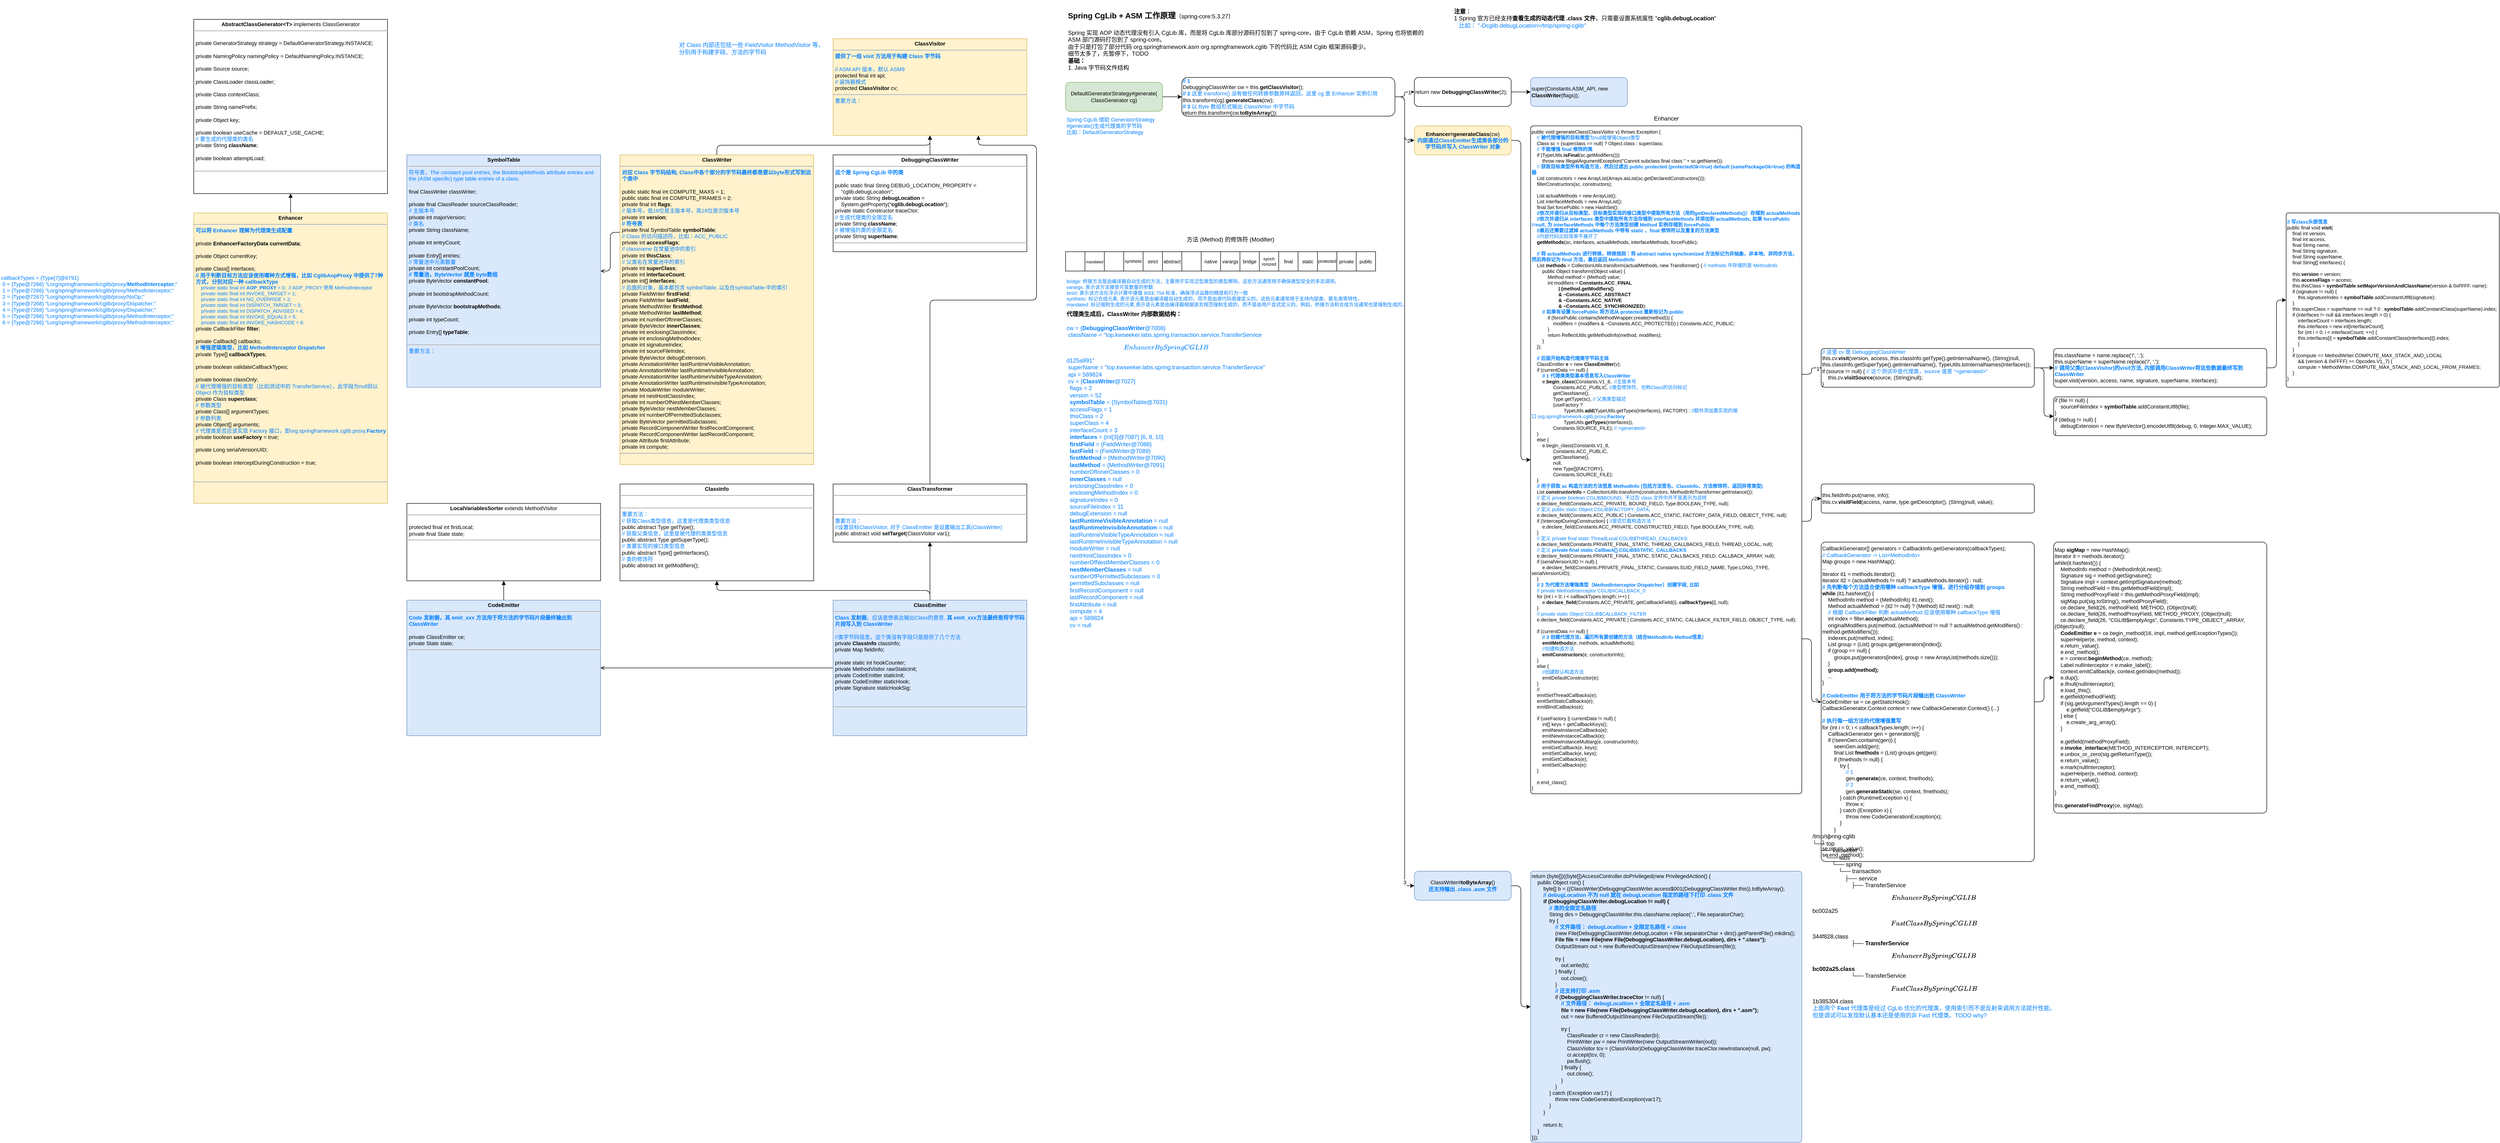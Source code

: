 <mxfile version="21.6.5" type="device">
  <diagram name="第 1 页" id="Au8LBIZ9-3zIQxEieEoI">
    <mxGraphModel dx="3935" dy="879" grid="1" gridSize="10" guides="1" tooltips="1" connect="1" arrows="1" fold="1" page="1" pageScale="1" pageWidth="827" pageHeight="1169" math="0" shadow="0">
      <root>
        <mxCell id="0" />
        <mxCell id="1" parent="0" />
        <mxCell id="VISHqFL7TcA8I7J5W86J-1" value="&lt;h1 style=&quot;&quot;&gt;&lt;font style=&quot;font-size: 16px;&quot;&gt;Spring CgLib + ASM 工作原理&lt;/font&gt;&lt;font style=&quot;font-size: 12px; font-weight: normal;&quot;&gt;（spring-core:5.3.27）&lt;/font&gt;&lt;/h1&gt;&lt;div&gt;&lt;font style=&quot;font-size: 12px; font-weight: normal;&quot;&gt;Spring 实现 AOP 动态代理没有引入 CgLib 库，而是将 CgLib 库部分源码打包到了 spring-core，由于 CgLib 依赖 ASM，Spring 也将依赖的 ASM 部门源码打包到了 spring-core。&lt;/font&gt;&lt;/div&gt;&lt;div&gt;&lt;font style=&quot;font-size: 12px; font-weight: normal;&quot;&gt;由于只是打包了部分代码 org.springframework.asm&amp;nbsp;org.springframework.cglib 下的代码比 ASM Cglib 框架源码要少。&lt;/font&gt;&lt;/div&gt;&lt;div&gt;细节太多了，先暂停下，TODO&lt;/div&gt;&lt;div&gt;&lt;b&gt;基础：&lt;/b&gt;&lt;/div&gt;&lt;div&gt;1. Java 字节码文件结构&lt;/div&gt;&lt;p&gt;&lt;/p&gt;" style="text;html=1;strokeColor=none;fillColor=none;spacing=5;spacingTop=-20;whiteSpace=wrap;overflow=hidden;rounded=0;" parent="1" vertex="1">
          <mxGeometry x="40" y="10" width="760" height="140" as="geometry" />
        </mxCell>
        <mxCell id="VISHqFL7TcA8I7J5W86J-6" style="edgeStyle=orthogonalEdgeStyle;rounded=1;orthogonalLoop=1;jettySize=auto;html=1;exitX=1;exitY=0.5;exitDx=0;exitDy=0;fontSize=11;" parent="1" source="VISHqFL7TcA8I7J5W86J-2" target="VISHqFL7TcA8I7J5W86J-5" edge="1">
          <mxGeometry relative="1" as="geometry" />
        </mxCell>
        <mxCell id="VISHqFL7TcA8I7J5W86J-2" value="DefaultGeneratorStrategy#generate(&lt;br style=&quot;font-size: 11px;&quot;&gt;ClassGenerator cg)" style="rounded=1;whiteSpace=wrap;html=1;fontSize=11;fillColor=#d5e8d4;strokeColor=#82b366;" parent="1" vertex="1">
          <mxGeometry x="40" y="170" width="200" height="60" as="geometry" />
        </mxCell>
        <mxCell id="VISHqFL7TcA8I7J5W86J-3" value="&lt;font color=&quot;#007fff&quot; style=&quot;&quot;&gt;Spring CgLib 借助 GeneratorStrategy&lt;br&gt;#generate()生成代理类的字节码&lt;br&gt;比如：DefaultGeneratorStrategy&lt;br&gt;&lt;/font&gt;" style="text;html=1;align=left;verticalAlign=middle;resizable=0;points=[];autosize=1;strokeColor=none;fillColor=none;fontSize=11;" parent="1" vertex="1">
          <mxGeometry x="40" y="235" width="210" height="50" as="geometry" />
        </mxCell>
        <mxCell id="VISHqFL7TcA8I7J5W86J-8" value="" style="edgeStyle=orthogonalEdgeStyle;rounded=1;orthogonalLoop=1;jettySize=auto;html=1;fontSize=11;" parent="1" source="VISHqFL7TcA8I7J5W86J-5" target="VISHqFL7TcA8I7J5W86J-7" edge="1">
          <mxGeometry relative="1" as="geometry" />
        </mxCell>
        <mxCell id="VISHqFL7TcA8I7J5W86J-9" value="1" style="edgeLabel;html=1;align=center;verticalAlign=middle;resizable=0;points=[];fontSize=11;" parent="VISHqFL7TcA8I7J5W86J-8" vertex="1" connectable="0">
          <mxGeometry x="0.15" y="-2" relative="1" as="geometry">
            <mxPoint x="8" y="-1" as="offset" />
          </mxGeometry>
        </mxCell>
        <mxCell id="VISHqFL7TcA8I7J5W86J-13" style="edgeStyle=orthogonalEdgeStyle;rounded=1;orthogonalLoop=1;jettySize=auto;html=1;exitX=1;exitY=0.5;exitDx=0;exitDy=0;entryX=0;entryY=0.5;entryDx=0;entryDy=0;" parent="1" source="VISHqFL7TcA8I7J5W86J-5" target="VISHqFL7TcA8I7J5W86J-10" edge="1">
          <mxGeometry relative="1" as="geometry" />
        </mxCell>
        <mxCell id="VISHqFL7TcA8I7J5W86J-15" value="2" style="edgeLabel;html=1;align=center;verticalAlign=middle;resizable=0;points=[];" parent="VISHqFL7TcA8I7J5W86J-13" vertex="1" connectable="0">
          <mxGeometry x="0.814" y="-1" relative="1" as="geometry">
            <mxPoint as="offset" />
          </mxGeometry>
        </mxCell>
        <mxCell id="VISHqFL7TcA8I7J5W86J-14" style="edgeStyle=orthogonalEdgeStyle;rounded=1;orthogonalLoop=1;jettySize=auto;html=1;exitX=1;exitY=0.5;exitDx=0;exitDy=0;entryX=0;entryY=0.5;entryDx=0;entryDy=0;" parent="1" source="VISHqFL7TcA8I7J5W86J-5" target="VISHqFL7TcA8I7J5W86J-12" edge="1">
          <mxGeometry relative="1" as="geometry" />
        </mxCell>
        <mxCell id="VISHqFL7TcA8I7J5W86J-16" value="3" style="edgeLabel;html=1;align=center;verticalAlign=middle;resizable=0;points=[];" parent="VISHqFL7TcA8I7J5W86J-14" vertex="1" connectable="0">
          <mxGeometry x="0.87" y="-3" relative="1" as="geometry">
            <mxPoint x="3" y="81" as="offset" />
          </mxGeometry>
        </mxCell>
        <mxCell id="VISHqFL7TcA8I7J5W86J-5" value="&lt;font color=&quot;#007fff&quot;&gt;&lt;b&gt;// 1&amp;nbsp;&lt;/b&gt;&lt;/font&gt;&lt;br style=&quot;font-size: 11px;&quot;&gt;DebuggingClassWriter cw = this.&lt;b&gt;getClassVisitor&lt;/b&gt;();&lt;br&gt;&lt;font color=&quot;#007fff&quot;&gt;&lt;b&gt;// 2&lt;/b&gt; 这里 transform() 没有做任何转换参数原样返回，这里 cg 是 Enhancer 实例引用&lt;br style=&quot;font-size: 11px;&quot;&gt;&lt;/font&gt;this.transform(cg).&lt;b&gt;generateClass&lt;/b&gt;(cw);&lt;br&gt;&lt;font color=&quot;#007fff&quot;&gt;&lt;b&gt;// 3&lt;/b&gt; 以 Byte 数组形式输出 ClassWriter 中字节码&lt;/font&gt;&lt;br style=&quot;font-size: 11px;&quot;&gt;return this.transform(cw.&lt;b&gt;toByteArray&lt;/b&gt;());" style="rounded=1;whiteSpace=wrap;html=1;align=left;fontSize=11;" parent="1" vertex="1">
          <mxGeometry x="280" y="160" width="440" height="80" as="geometry" />
        </mxCell>
        <mxCell id="VISHqFL7TcA8I7J5W86J-21" value="" style="edgeStyle=orthogonalEdgeStyle;rounded=1;orthogonalLoop=1;jettySize=auto;html=1;" parent="1" source="VISHqFL7TcA8I7J5W86J-7" target="VISHqFL7TcA8I7J5W86J-20" edge="1">
          <mxGeometry relative="1" as="geometry" />
        </mxCell>
        <mxCell id="VISHqFL7TcA8I7J5W86J-7" value="return new &lt;b&gt;DebuggingClassWriter&lt;/b&gt;(2);" style="rounded=1;whiteSpace=wrap;html=1;align=left;fontSize=11;" parent="1" vertex="1">
          <mxGeometry x="760" y="160" width="200" height="60" as="geometry" />
        </mxCell>
        <mxCell id="FzdVbH49xBQuPaiEanxh-2" value="" style="edgeStyle=orthogonalEdgeStyle;rounded=1;orthogonalLoop=1;jettySize=auto;html=1;" parent="1" source="VISHqFL7TcA8I7J5W86J-10" target="FzdVbH49xBQuPaiEanxh-1" edge="1">
          <mxGeometry relative="1" as="geometry" />
        </mxCell>
        <mxCell id="VISHqFL7TcA8I7J5W86J-10" value="&lt;b&gt;Enhancer&lt;/b&gt;#&lt;b&gt;generateClass&lt;/b&gt;(cw)&lt;br&gt;&lt;font color=&quot;#007fff&quot;&gt;&lt;b&gt;内部通过ClassEmitter生成类各部分的字节码并写入 ClassWriter 对象&lt;/b&gt;&lt;br&gt;&lt;/font&gt;" style="rounded=1;whiteSpace=wrap;html=1;align=center;fontSize=11;fillColor=#fff2cc;strokeColor=#d6b656;" parent="1" vertex="1">
          <mxGeometry x="760" y="260" width="200" height="60" as="geometry" />
        </mxCell>
        <mxCell id="10TpCgqnUDmNamHutM36-3" value="" style="edgeStyle=orthogonalEdgeStyle;rounded=1;orthogonalLoop=1;jettySize=auto;html=1;" edge="1" parent="1" source="VISHqFL7TcA8I7J5W86J-12" target="10TpCgqnUDmNamHutM36-2">
          <mxGeometry relative="1" as="geometry" />
        </mxCell>
        <mxCell id="VISHqFL7TcA8I7J5W86J-12" value="ClassWriter#&lt;b&gt;toByteArray&lt;/b&gt;()&lt;br&gt;&lt;b&gt;&lt;font color=&quot;#007fff&quot;&gt;还支持输出 .class .asm 文件&lt;/font&gt;&lt;/b&gt;" style="rounded=1;whiteSpace=wrap;html=1;align=center;fontSize=11;fillColor=#dae8fc;strokeColor=#6c8ebf;" parent="1" vertex="1">
          <mxGeometry x="760" y="1800" width="200" height="60" as="geometry" />
        </mxCell>
        <mxCell id="VISHqFL7TcA8I7J5W86J-17" value="&lt;p style=&quot;margin: 4px 0px 0px; text-align: center;&quot;&gt;&lt;b&gt;ClassVisitor&lt;/b&gt;&lt;br style=&quot;font-size: 11px;&quot;&gt;&lt;/p&gt;&lt;hr style=&quot;font-size: 11px;&quot;&gt;&lt;p style=&quot;margin: 0px 0px 0px 4px;&quot;&gt;&lt;font color=&quot;#007fff&quot;&gt;&lt;b&gt;提供了一组 visit 方法用于构建 Class 字节码&lt;/b&gt;&lt;/font&gt;&lt;/p&gt;&lt;p style=&quot;margin: 0px 0px 0px 4px;&quot;&gt;&lt;br&gt;&lt;/p&gt;&lt;p style=&quot;margin: 0px 0px 0px 4px;&quot;&gt;&lt;font color=&quot;#007fff&quot;&gt;// ASM API 版本，默认 ASM9&lt;/font&gt;&lt;/p&gt;&lt;p style=&quot;margin: 0px 0px 0px 4px;&quot;&gt;protected final int api;&lt;br&gt;&lt;/p&gt;&lt;p style=&quot;margin: 0px 0px 0px 4px;&quot;&gt;&lt;font color=&quot;#007fff&quot;&gt;// 装饰器模式&lt;/font&gt;&lt;/p&gt;&lt;p style=&quot;margin: 0px 0px 0px 4px;&quot;&gt;protected &lt;b&gt;ClassVisitor&lt;/b&gt; cv;&lt;br&gt;&lt;/p&gt;&lt;hr style=&quot;font-size: 11px;&quot;&gt;&lt;p style=&quot;margin: 0px 0px 0px 4px;&quot;&gt;&lt;font color=&quot;#007fff&quot;&gt;重要方法：&lt;/font&gt;&lt;/p&gt;&lt;p style=&quot;margin: 0px 0px 0px 4px;&quot;&gt;&lt;br&gt;&lt;/p&gt;" style="verticalAlign=top;align=left;overflow=fill;fontSize=11;fontFamily=Helvetica;html=1;whiteSpace=wrap;fillColor=#fff2cc;strokeColor=#d6b656;" parent="1" vertex="1">
          <mxGeometry x="-440" y="80" width="400" height="200" as="geometry" />
        </mxCell>
        <mxCell id="VISHqFL7TcA8I7J5W86J-19" style="edgeStyle=orthogonalEdgeStyle;rounded=1;orthogonalLoop=1;jettySize=auto;html=1;exitX=0.5;exitY=0;exitDx=0;exitDy=0;entryX=0.5;entryY=1;entryDx=0;entryDy=0;endArrow=block;endFill=1;" parent="1" source="VISHqFL7TcA8I7J5W86J-18" target="VISHqFL7TcA8I7J5W86J-17" edge="1">
          <mxGeometry relative="1" as="geometry" />
        </mxCell>
        <mxCell id="VISHqFL7TcA8I7J5W86J-18" value="&lt;p style=&quot;margin: 4px 0px 0px; text-align: center;&quot;&gt;&lt;b&gt;DebuggingClassWriter&lt;/b&gt;&lt;br style=&quot;font-size: 11px;&quot;&gt;&lt;/p&gt;&lt;hr style=&quot;font-size: 11px;&quot;&gt;&lt;p style=&quot;margin: 0px 0px 0px 4px;&quot;&gt;&lt;b&gt;&lt;font color=&quot;#007fff&quot;&gt;这个是 Spring CgLib 中的类&lt;/font&gt;&lt;/b&gt;&lt;/p&gt;&lt;p style=&quot;margin: 0px 0px 0px 4px;&quot;&gt;&lt;b&gt;&lt;font color=&quot;#007fff&quot;&gt;&lt;br&gt;&lt;/font&gt;&lt;/b&gt;&lt;/p&gt;&lt;p style=&quot;margin: 0px 0px 0px 4px;&quot;&gt;public static final String DEBUG_LOCATION_PROPERTY = &lt;br&gt;&amp;nbsp; &amp;nbsp; &quot;cglib.debugLocation&quot;;&lt;/p&gt;&lt;p style=&quot;margin: 0px 0px 0px 4px;&quot;&gt;private static String &lt;b&gt;debugLocation&lt;/b&gt; =&lt;br&gt;&amp;nbsp; &amp;nbsp; System.getProperty(&quot;&lt;b&gt;cglib.debugLocation&lt;/b&gt;&quot;);&lt;/p&gt;&lt;p style=&quot;margin: 0px 0px 0px 4px;&quot;&gt;private static Constructor traceCtor;&lt;/p&gt;&lt;p style=&quot;margin: 0px 0px 0px 4px;&quot;&gt;&lt;font color=&quot;#007fff&quot;&gt;// 生成代理类的全限定名&lt;/font&gt;&lt;/p&gt;&lt;p style=&quot;margin: 0px 0px 0px 4px;&quot;&gt;private String &lt;b&gt;className&lt;/b&gt;;&lt;/p&gt;&lt;p style=&quot;margin: 0px 0px 0px 4px;&quot;&gt;&lt;font color=&quot;#007fff&quot;&gt;// 被增强的类的全限定名&lt;/font&gt;&lt;/p&gt;&lt;p style=&quot;margin: 0px 0px 0px 4px;&quot;&gt;&lt;/p&gt;&lt;p style=&quot;margin: 0px 0px 0px 4px;&quot;&gt;private String &lt;b&gt;superName&lt;/b&gt;;&lt;/p&gt;&lt;hr style=&quot;font-size: 11px;&quot;&gt;&lt;p style=&quot;margin: 0px 0px 0px 4px;&quot;&gt;&lt;br style=&quot;font-size: 11px;&quot;&gt;&lt;/p&gt;" style="verticalAlign=top;align=left;overflow=fill;fontSize=11;fontFamily=Helvetica;html=1;whiteSpace=wrap;" parent="1" vertex="1">
          <mxGeometry x="-440" y="320" width="400" height="200" as="geometry" />
        </mxCell>
        <mxCell id="VISHqFL7TcA8I7J5W86J-20" value="super(Constants.ASM_API, new &lt;b&gt;ClassWriter&lt;/b&gt;(flags));" style="rounded=1;whiteSpace=wrap;html=1;align=left;fontSize=11;fillColor=#dae8fc;strokeColor=#6c8ebf;" parent="1" vertex="1">
          <mxGeometry x="1000" y="160" width="200" height="60" as="geometry" />
        </mxCell>
        <mxCell id="VISHqFL7TcA8I7J5W86J-23" style="edgeStyle=orthogonalEdgeStyle;rounded=1;orthogonalLoop=1;jettySize=auto;html=1;exitX=0.5;exitY=0;exitDx=0;exitDy=0;entryX=0.5;entryY=1;entryDx=0;entryDy=0;endArrow=block;endFill=1;" parent="1" source="VISHqFL7TcA8I7J5W86J-22" target="VISHqFL7TcA8I7J5W86J-17" edge="1">
          <mxGeometry relative="1" as="geometry" />
        </mxCell>
        <mxCell id="FzdVbH49xBQuPaiEanxh-57" style="edgeStyle=orthogonalEdgeStyle;rounded=1;orthogonalLoop=1;jettySize=auto;html=1;exitX=0;exitY=0.25;exitDx=0;exitDy=0;endArrow=open;endFill=0;" parent="1" source="VISHqFL7TcA8I7J5W86J-22" target="FzdVbH49xBQuPaiEanxh-56" edge="1">
          <mxGeometry relative="1" as="geometry" />
        </mxCell>
        <mxCell id="VISHqFL7TcA8I7J5W86J-22" value="&lt;p style=&quot;margin: 4px 0px 0px; text-align: center;&quot;&gt;&lt;b&gt;ClassWriter&lt;/b&gt;&lt;br style=&quot;font-size: 11px;&quot;&gt;&lt;/p&gt;&lt;hr style=&quot;font-size: 11px;&quot;&gt;&lt;p style=&quot;margin: 0px 0px 0px 4px;&quot;&gt;&lt;b&gt;&lt;font color=&quot;#007fff&quot;&gt;对应 Class 字节码结构, Class中各个部分的字节码最终都是要以byte形式写到这个类中&lt;/font&gt;&lt;/b&gt;&lt;/p&gt;&lt;p style=&quot;margin: 0px 0px 0px 4px;&quot;&gt;&lt;br&gt;&lt;/p&gt;&lt;p style=&quot;margin: 0px 0px 0px 4px;&quot;&gt;public static final int COMPUTE_MAXS = 1;&lt;br&gt;&lt;/p&gt;&lt;p style=&quot;margin: 0px 0px 0px 4px;&quot;&gt;public static final int COMPUTE_FRAMES = 2;&lt;br&gt;&lt;/p&gt;&lt;p style=&quot;margin: 0px 0px 0px 4px;&quot;&gt;private final int &lt;b&gt;flags&lt;/b&gt;;&lt;br&gt;&lt;/p&gt;&lt;p style=&quot;margin: 0px 0px 0px 4px;&quot;&gt;&lt;font color=&quot;#007fff&quot;&gt;// 版本号，低16位是主版本号，高16位是次版本号&lt;/font&gt;&lt;/p&gt;&lt;p style=&quot;margin: 0px 0px 0px 4px;&quot;&gt;private int &lt;b&gt;version&lt;/b&gt;;&lt;br&gt;&lt;/p&gt;&lt;p style=&quot;margin: 0px 0px 0px 4px;&quot;&gt;&lt;font color=&quot;#007fff&quot;&gt;&lt;b&gt;// 符号表&lt;/b&gt;&lt;/font&gt;&lt;/p&gt;&lt;p style=&quot;margin: 0px 0px 0px 4px;&quot;&gt;private final SymbolTable &lt;b&gt;symbolTable&lt;/b&gt;;&lt;br&gt;&lt;/p&gt;&lt;p style=&quot;margin: 0px 0px 0px 4px;&quot;&gt;&lt;font color=&quot;#007fff&quot;&gt;// Class 的访问描述符，比如：ACC_PUBLIC&lt;/font&gt;&lt;/p&gt;&lt;p style=&quot;margin: 0px 0px 0px 4px;&quot;&gt;private int &lt;b&gt;accessFlags&lt;/b&gt;;&lt;br&gt;&lt;/p&gt;&lt;p style=&quot;margin: 0px 0px 0px 4px;&quot;&gt;&lt;font color=&quot;#007fff&quot;&gt;// classname 在常量池中的索引&lt;/font&gt;&lt;/p&gt;&lt;p style=&quot;margin: 0px 0px 0px 4px;&quot;&gt;private int &lt;b&gt;thisClass&lt;/b&gt;;&lt;br&gt;&lt;/p&gt;&lt;p style=&quot;margin: 0px 0px 0px 4px;&quot;&gt;&lt;font color=&quot;#007fff&quot;&gt;// 父类名在常量池中的索引&lt;/font&gt;&lt;/p&gt;&lt;p style=&quot;margin: 0px 0px 0px 4px;&quot;&gt;private int &lt;b&gt;superClass&lt;/b&gt;;&lt;/p&gt;&lt;p style=&quot;margin: 0px 0px 0px 4px;&quot;&gt;private int &lt;b&gt;interfaceCount&lt;/b&gt;;&lt;br&gt;&lt;/p&gt;&lt;p style=&quot;margin: 0px 0px 0px 4px;&quot;&gt;private int[] &lt;b&gt;interfaces&lt;/b&gt;;&lt;br&gt;&lt;/p&gt;&lt;p style=&quot;margin: 0px 0px 0px 4px;&quot;&gt;&lt;font color=&quot;#007fff&quot;&gt;// 后面的对象，基本都包含 symbolTable, 以及在symbolTable 中的索引&lt;/font&gt;&lt;/p&gt;&lt;p style=&quot;margin: 0px 0px 0px 4px;&quot;&gt;private FieldWriter &lt;b&gt;firstField&lt;/b&gt;;&lt;br&gt;&lt;/p&gt;&lt;p style=&quot;margin: 0px 0px 0px 4px;&quot;&gt;private FieldWriter &lt;b&gt;lastField&lt;/b&gt;;&lt;/p&gt;&lt;p style=&quot;margin: 0px 0px 0px 4px;&quot;&gt;private MethodWriter &lt;b&gt;firstMethod&lt;/b&gt;;&lt;/p&gt;&lt;p style=&quot;margin: 0px 0px 0px 4px;&quot;&gt;private MethodWriter &lt;b&gt;lastMethod&lt;/b&gt;;&lt;/p&gt;&lt;p style=&quot;margin: 0px 0px 0px 4px;&quot;&gt;private int numberOfInnerClasses;&lt;/p&gt;&lt;p style=&quot;margin: 0px 0px 0px 4px;&quot;&gt;private ByteVector &lt;b&gt;innerClasses&lt;/b&gt;;&lt;/p&gt;&lt;p style=&quot;margin: 0px 0px 0px 4px;&quot;&gt;private int enclosingClassIndex;&lt;/p&gt;&lt;p style=&quot;margin: 0px 0px 0px 4px;&quot;&gt;private int enclosingMethodIndex;&lt;/p&gt;&lt;p style=&quot;margin: 0px 0px 0px 4px;&quot;&gt;private int signatureIndex;&lt;/p&gt;&lt;p style=&quot;margin: 0px 0px 0px 4px;&quot;&gt;private int sourceFileIndex;&lt;/p&gt;&lt;p style=&quot;margin: 0px 0px 0px 4px;&quot;&gt;private ByteVector debugExtension;&lt;/p&gt;&lt;p style=&quot;margin: 0px 0px 0px 4px;&quot;&gt;private AnnotationWriter lastRuntimeVisibleAnnotation;&lt;/p&gt;&lt;p style=&quot;margin: 0px 0px 0px 4px;&quot;&gt;private AnnotationWriter lastRuntimeInvisibleAnnotation;&lt;/p&gt;&lt;p style=&quot;margin: 0px 0px 0px 4px;&quot;&gt;private AnnotationWriter lastRuntimeVisibleTypeAnnotation;&lt;/p&gt;&lt;p style=&quot;margin: 0px 0px 0px 4px;&quot;&gt;private AnnotationWriter lastRuntimeInvisibleTypeAnnotation;&lt;/p&gt;&lt;p style=&quot;margin: 0px 0px 0px 4px;&quot;&gt;private ModuleWriter moduleWriter;&lt;/p&gt;&lt;p style=&quot;margin: 0px 0px 0px 4px;&quot;&gt;private int nestHostClassIndex;&lt;/p&gt;&lt;p style=&quot;margin: 0px 0px 0px 4px;&quot;&gt;private int numberOfNestMemberClasses;&lt;/p&gt;&lt;p style=&quot;margin: 0px 0px 0px 4px;&quot;&gt;private ByteVector nestMemberClasses;&lt;/p&gt;&lt;p style=&quot;margin: 0px 0px 0px 4px;&quot;&gt;private int numberOfPermittedSubclasses;&lt;/p&gt;&lt;p style=&quot;margin: 0px 0px 0px 4px;&quot;&gt;private ByteVector permittedSubclasses;&lt;/p&gt;&lt;p style=&quot;margin: 0px 0px 0px 4px;&quot;&gt;private RecordComponentWriter firstRecordComponent;&lt;/p&gt;&lt;p style=&quot;margin: 0px 0px 0px 4px;&quot;&gt;private RecordComponentWriter lastRecordComponent;&lt;/p&gt;&lt;p style=&quot;margin: 0px 0px 0px 4px;&quot;&gt;private Attribute firstAttribute;&lt;/p&gt;&lt;p style=&quot;margin: 0px 0px 0px 4px;&quot;&gt;private int compute;&lt;/p&gt;&lt;hr style=&quot;font-size: 11px;&quot;&gt;&lt;p style=&quot;margin: 0px 0px 0px 4px;&quot;&gt;&lt;br style=&quot;font-size: 11px;&quot;&gt;&lt;/p&gt;&lt;p style=&quot;margin: 0px 0px 0px 4px;&quot;&gt;&lt;br&gt;&lt;/p&gt;" style="verticalAlign=top;align=left;overflow=fill;fontSize=11;fontFamily=Helvetica;html=1;whiteSpace=wrap;fillColor=#fff2cc;strokeColor=#d6b656;" parent="1" vertex="1">
          <mxGeometry x="-880" y="320" width="400" height="640" as="geometry" />
        </mxCell>
        <mxCell id="FzdVbH49xBQuPaiEanxh-51" style="edgeStyle=orthogonalEdgeStyle;rounded=1;orthogonalLoop=1;jettySize=auto;html=1;exitX=1.001;exitY=0.372;exitDx=0;exitDy=0;exitPerimeter=0;" parent="1" source="FzdVbH49xBQuPaiEanxh-1" target="FzdVbH49xBQuPaiEanxh-50" edge="1">
          <mxGeometry relative="1" as="geometry" />
        </mxCell>
        <mxCell id="FzdVbH49xBQuPaiEanxh-63" value="1" style="edgeLabel;html=1;align=center;verticalAlign=middle;resizable=0;points=[];" parent="FzdVbH49xBQuPaiEanxh-51" vertex="1" connectable="0">
          <mxGeometry x="0.721" y="-2" relative="1" as="geometry">
            <mxPoint as="offset" />
          </mxGeometry>
        </mxCell>
        <mxCell id="FzdVbH49xBQuPaiEanxh-61" style="edgeStyle=orthogonalEdgeStyle;rounded=1;orthogonalLoop=1;jettySize=auto;html=1;exitX=1.001;exitY=0.592;exitDx=0;exitDy=0;exitPerimeter=0;" parent="1" source="FzdVbH49xBQuPaiEanxh-1" target="FzdVbH49xBQuPaiEanxh-60" edge="1">
          <mxGeometry relative="1" as="geometry" />
        </mxCell>
        <mxCell id="FzdVbH49xBQuPaiEanxh-67" value="2" style="edgeLabel;html=1;align=center;verticalAlign=middle;resizable=0;points=[];" parent="FzdVbH49xBQuPaiEanxh-61" vertex="1" connectable="0">
          <mxGeometry x="0.707" relative="1" as="geometry">
            <mxPoint as="offset" />
          </mxGeometry>
        </mxCell>
        <mxCell id="FzdVbH49xBQuPaiEanxh-65" style="edgeStyle=orthogonalEdgeStyle;rounded=1;orthogonalLoop=1;jettySize=auto;html=1;exitX=0.998;exitY=0.768;exitDx=0;exitDy=0;exitPerimeter=0;" parent="1" source="FzdVbH49xBQuPaiEanxh-1" target="FzdVbH49xBQuPaiEanxh-64" edge="1">
          <mxGeometry relative="1" as="geometry" />
        </mxCell>
        <mxCell id="FzdVbH49xBQuPaiEanxh-66" value="3" style="edgeLabel;html=1;align=center;verticalAlign=middle;resizable=0;points=[];" parent="FzdVbH49xBQuPaiEanxh-65" vertex="1" connectable="0">
          <mxGeometry x="0.373" relative="1" as="geometry">
            <mxPoint x="10" y="31" as="offset" />
          </mxGeometry>
        </mxCell>
        <mxCell id="FzdVbH49xBQuPaiEanxh-1" value="&lt;div style=&quot;font-size: 10px;&quot;&gt;public void generateClass(ClassVisitor v) throws Exception {&lt;/div&gt;&lt;div style=&quot;font-size: 10px;&quot;&gt;&lt;font color=&quot;#007fff&quot;&gt;&amp;nbsp; &amp;nbsp; // &lt;b&gt;被代理增强的目标类型&lt;/b&gt;为null就增强Object类型&lt;/font&gt;&lt;/div&gt;&lt;div style=&quot;font-size: 10px;&quot;&gt;&amp;nbsp; &amp;nbsp; Class sc = (superclass == null) ? Object.class : superclass;&lt;/div&gt;&lt;div style=&quot;font-size: 10px;&quot;&gt;&lt;font color=&quot;#007fff&quot;&gt;&amp;nbsp; &amp;nbsp; // &lt;b&gt;不能增强 final 修饰的类&lt;/b&gt;&lt;/font&gt;&lt;/div&gt;&lt;div style=&quot;font-size: 10px;&quot;&gt;&amp;nbsp; &amp;nbsp; if (TypeUtils.&lt;b&gt;isFinal&lt;/b&gt;(sc.getModifiers()))&lt;/div&gt;&lt;div style=&quot;font-size: 10px;&quot;&gt;&amp;nbsp; &amp;nbsp; &amp;nbsp; &amp;nbsp; throw new IllegalArgumentException(&quot;Cannot subclass final class &quot; + sc.getName());&lt;/div&gt;&lt;div style=&quot;font-size: 10px;&quot;&gt;&amp;nbsp; &amp;nbsp; &lt;font color=&quot;#007fff&quot;&gt;// &lt;b&gt;获取目标类型所有构造方法，然后过滤出 public protected (protectedOk=true) default (samePackageOk=true) 的构造器&lt;/b&gt;&lt;/font&gt;&lt;/div&gt;&lt;div style=&quot;font-size: 10px;&quot;&gt;&amp;nbsp; &amp;nbsp; List constructors = new ArrayList(Arrays.asList(sc.getDeclaredConstructors()));&lt;/div&gt;&lt;div style=&quot;font-size: 10px;&quot;&gt;&amp;nbsp; &amp;nbsp; filterConstructors(sc, constructors);&lt;/div&gt;&lt;div style=&quot;font-size: 10px;&quot;&gt;&lt;br&gt;&lt;/div&gt;&lt;div style=&quot;font-size: 10px;&quot;&gt;&amp;nbsp; &amp;nbsp; List actualMethods = new ArrayList();&lt;/div&gt;&lt;div style=&quot;font-size: 10px;&quot;&gt;&amp;nbsp; &amp;nbsp; List interfaceMethods = new ArrayList();&lt;/div&gt;&lt;div style=&quot;font-size: 10px;&quot;&gt;&amp;nbsp; &amp;nbsp; final Set forcePublic = new HashSet();&lt;/div&gt;&lt;div style=&quot;font-size: 10px;&quot;&gt;&lt;b&gt;&lt;font color=&quot;#007fff&quot;&gt;&amp;nbsp; &amp;nbsp; //依次并递归从目标类型、目标类型实现的接口类型中提取所有方法（用的getDeclaredMethods()&lt;/font&gt;&lt;font color=&quot;#007fff&quot;&gt;）存储到 actualMethods&lt;/font&gt;&lt;/b&gt;&lt;/div&gt;&lt;div style=&quot;font-size: 10px;&quot;&gt;&lt;b&gt;&lt;font color=&quot;#007fff&quot;&gt;&amp;nbsp; &amp;nbsp; //依次并递归从 interfaces 类型中提取所有方法存储到 interfaceMethods 并添加到 actualMethods, 如果 forcePublic !=null, 为 interfaceMethods 中每个方法类型创建 Method 实例存储到 forcePublic&lt;/font&gt;&lt;/b&gt;&lt;/div&gt;&lt;div style=&quot;font-size: 10px;&quot;&gt;&lt;b&gt;&lt;font color=&quot;#007fff&quot;&gt;&amp;nbsp; &amp;nbsp; //最后还需要过滤掉 actualMethods 中带有 static 、final 修饰符以及重复的方法类型&lt;/font&gt;&lt;/b&gt;&lt;/div&gt;&lt;div style=&quot;font-size: 10px;&quot;&gt;&lt;font style=&quot;&quot; color=&quot;#007fff&quot;&gt;&amp;nbsp; &amp;nbsp; //内部代码比较简单不展开了&lt;/font&gt;&lt;/div&gt;&lt;div style=&quot;font-size: 10px;&quot;&gt;&amp;nbsp; &amp;nbsp; &lt;b&gt;getMethods&lt;/b&gt;(sc, interfaces, actualMethods, interfaceMethods, forcePublic);&lt;/div&gt;&lt;div style=&quot;font-size: 10px;&quot;&gt;&lt;br style=&quot;font-size: 10px;&quot;&gt;&lt;/div&gt;&lt;div style=&quot;font-size: 10px;&quot;&gt;&lt;b&gt;&lt;font color=&quot;#007fff&quot;&gt;&amp;nbsp; &amp;nbsp; // 将 actualMethods 进行转换，转换规则：将 abstract native synchronized 方法标记为非抽象、非本地、非同步方法，然后再标记为 final 方法，最后返回 MethodInfo&amp;nbsp;&lt;/font&gt;&lt;/b&gt;&lt;/div&gt;&lt;div style=&quot;font-size: 10px;&quot;&gt;&amp;nbsp; &amp;nbsp; List &lt;b&gt;methods&lt;/b&gt; = CollectionUtils.transform(actualMethods, new Transformer() { &lt;font color=&quot;#007fff&quot;&gt;// methods 中存储的是 MethodInfo&amp;nbsp;&lt;/font&gt;&lt;/div&gt;&lt;div style=&quot;font-size: 10px;&quot;&gt;&amp;nbsp; &amp;nbsp; &amp;nbsp; &amp;nbsp; public Object transform(Object value) {&lt;/div&gt;&lt;div style=&quot;font-size: 10px;&quot;&gt;&amp;nbsp; &amp;nbsp; &amp;nbsp; &amp;nbsp; &amp;nbsp; &amp;nbsp; Method method = (Method) value;&lt;/div&gt;&lt;div style=&quot;font-size: 10px;&quot;&gt;&amp;nbsp; &amp;nbsp; &amp;nbsp; &amp;nbsp; &amp;nbsp; &amp;nbsp; int modifiers = &lt;b&gt;Constants.ACC_FINAL&lt;/b&gt;&lt;/div&gt;&lt;div style=&quot;font-size: 10px;&quot;&gt;&lt;b&gt;&amp;nbsp; &amp;nbsp; &amp;nbsp; &amp;nbsp; &amp;nbsp; &amp;nbsp; &amp;nbsp; &amp;nbsp; &amp;nbsp; &amp;nbsp; | (method.getModifiers()&lt;/b&gt;&lt;/div&gt;&lt;div style=&quot;font-size: 10px;&quot;&gt;&lt;b&gt;&amp;nbsp; &amp;nbsp; &amp;nbsp; &amp;nbsp; &amp;nbsp; &amp;nbsp; &amp;nbsp; &amp;nbsp; &amp;nbsp; &amp;nbsp; &amp;amp; ~Constants.ACC_ABSTRACT&lt;/b&gt;&lt;/div&gt;&lt;div style=&quot;font-size: 10px;&quot;&gt;&lt;b&gt;&amp;nbsp; &amp;nbsp; &amp;nbsp; &amp;nbsp; &amp;nbsp; &amp;nbsp; &amp;nbsp; &amp;nbsp; &amp;nbsp; &amp;nbsp; &amp;amp; ~Constants.ACC_NATIVE&lt;/b&gt;&lt;/div&gt;&lt;div style=&quot;font-size: 10px;&quot;&gt;&lt;b&gt;&amp;nbsp; &amp;nbsp; &amp;nbsp; &amp;nbsp; &amp;nbsp; &amp;nbsp; &amp;nbsp; &amp;nbsp; &amp;nbsp; &amp;nbsp; &amp;amp; ~Constants.ACC_SYNCHRONIZED&lt;/b&gt;);&lt;/div&gt;&lt;div style=&quot;font-size: 10px;&quot;&gt;&lt;b&gt;&lt;font color=&quot;#007fff&quot;&gt;&lt;span style=&quot;&quot;&gt;&lt;span style=&quot;&quot;&gt;&amp;nbsp;&amp;nbsp;&amp;nbsp;&amp;nbsp;&lt;/span&gt;&lt;/span&gt;&amp;nbsp; &amp;nbsp; // 如果有设置 forcePublic 将方法从 protected 重新标记为 public&lt;/font&gt;&lt;br&gt;&lt;/b&gt;&lt;/div&gt;&lt;div style=&quot;font-size: 10px;&quot;&gt;&amp;nbsp; &amp;nbsp; &amp;nbsp; &amp;nbsp; &amp;nbsp; &amp;nbsp; if (forcePublic.contains(MethodWrapper.create(method))) {&lt;/div&gt;&lt;div style=&quot;font-size: 10px;&quot;&gt;&amp;nbsp; &amp;nbsp; &amp;nbsp; &amp;nbsp; &amp;nbsp; &amp;nbsp; &amp;nbsp; &amp;nbsp; modifiers = (modifiers &amp;amp; ~Constants.ACC_PROTECTED) | Constants.ACC_PUBLIC;&lt;/div&gt;&lt;div style=&quot;font-size: 10px;&quot;&gt;&amp;nbsp; &amp;nbsp; &amp;nbsp; &amp;nbsp; &amp;nbsp; &amp;nbsp; }&lt;/div&gt;&lt;div style=&quot;font-size: 10px;&quot;&gt;&amp;nbsp; &amp;nbsp; &amp;nbsp; &amp;nbsp; &amp;nbsp; &amp;nbsp; return ReflectUtils.getMethodInfo(method, modifiers);&lt;/div&gt;&lt;div style=&quot;font-size: 10px;&quot;&gt;&amp;nbsp; &amp;nbsp; &amp;nbsp; &amp;nbsp; }&lt;/div&gt;&lt;div style=&quot;font-size: 10px;&quot;&gt;&amp;nbsp; &amp;nbsp; });&lt;/div&gt;&lt;div style=&quot;font-size: 10px;&quot;&gt;&lt;br style=&quot;font-size: 10px;&quot;&gt;&lt;/div&gt;&lt;div style=&quot;font-size: 10px;&quot;&gt;&lt;font color=&quot;#007fff&quot;&gt;&lt;b&gt;&amp;nbsp; &amp;nbsp; // 后面开始构造代理类字节码主体&lt;/b&gt;&lt;/font&gt;&lt;/div&gt;&lt;div style=&quot;font-size: 10px;&quot;&gt;&amp;nbsp; &amp;nbsp; ClassEmitter &lt;b&gt;e&lt;/b&gt; = new &lt;b&gt;ClassEmitter&lt;/b&gt;(v);&lt;/div&gt;&lt;div style=&quot;font-size: 10px;&quot;&gt;&lt;span style=&quot;background-color: initial;&quot;&gt;&amp;nbsp; &amp;nbsp; if (currentData == null) {&lt;/span&gt;&lt;/div&gt;&lt;font color=&quot;#007fff&quot;&gt;&lt;b&gt;&amp;nbsp; &amp;nbsp; &amp;nbsp; &amp;nbsp; // 1 代理类类型基本信息写入ClassWriter&lt;br&gt;&lt;/b&gt;&lt;/font&gt;&lt;div style=&quot;font-size: 10px;&quot;&gt;&amp;nbsp; &amp;nbsp; &amp;nbsp; &amp;nbsp; e.&lt;b&gt;begin_class&lt;/b&gt;(Constants.V1_8,&amp;nbsp; &lt;font color=&quot;#007fff&quot;&gt;//主版本号&lt;/font&gt;&lt;/div&gt;&lt;div style=&quot;font-size: 10px;&quot;&gt;&amp;nbsp; &amp;nbsp; &amp;nbsp; &amp;nbsp; &amp;nbsp; &amp;nbsp; &amp;nbsp; &amp;nbsp; Constants.ACC_PUBLIC, &lt;font color=&quot;#007fff&quot;&gt;//类型修饰符，也称Class的访问标记&lt;/font&gt;&lt;/div&gt;&lt;div style=&quot;font-size: 10px;&quot;&gt;&amp;nbsp; &amp;nbsp; &amp;nbsp; &amp;nbsp; &amp;nbsp; &amp;nbsp; &amp;nbsp; &amp;nbsp; getClassName(),&lt;/div&gt;&lt;div style=&quot;font-size: 10px;&quot;&gt;&amp;nbsp; &amp;nbsp; &amp;nbsp; &amp;nbsp; &amp;nbsp; &amp;nbsp; &amp;nbsp; &amp;nbsp; Type.getType(sc), &lt;font color=&quot;#007fff&quot;&gt;// 父类类型描述&lt;/font&gt;&lt;/div&gt;&lt;div style=&quot;font-size: 10px;&quot;&gt;&amp;nbsp; &amp;nbsp; &amp;nbsp; &amp;nbsp; &amp;nbsp; &amp;nbsp; &amp;nbsp; &amp;nbsp; (useFactory ?&lt;/div&gt;&lt;div style=&quot;font-size: 10px;&quot;&gt;&amp;nbsp; &amp;nbsp; &amp;nbsp; &amp;nbsp; &amp;nbsp; &amp;nbsp; &amp;nbsp; &amp;nbsp; &amp;nbsp; &amp;nbsp; &amp;nbsp; &amp;nbsp; TypeUtils.&lt;b&gt;add&lt;/b&gt;(TypeUtils.getTypes(interfaces), FACTORY) : &lt;font color=&quot;#007fff&quot;&gt;//额外添加要实现的接口&amp;nbsp;org.springframework.cglib.proxy.&lt;b&gt;Factory&lt;/b&gt;&lt;/font&gt;&lt;/div&gt;&lt;div style=&quot;font-size: 10px;&quot;&gt;&amp;nbsp; &amp;nbsp; &amp;nbsp; &amp;nbsp; &amp;nbsp; &amp;nbsp; &amp;nbsp; &amp;nbsp; &amp;nbsp; &amp;nbsp; &amp;nbsp; &amp;nbsp; TypeUtils.&lt;b&gt;getTypes&lt;/b&gt;(interfaces)),&lt;/div&gt;&lt;div style=&quot;font-size: 10px;&quot;&gt;&amp;nbsp; &amp;nbsp; &amp;nbsp; &amp;nbsp; &amp;nbsp; &amp;nbsp; &amp;nbsp; &amp;nbsp; Constants.SOURCE_FILE);&lt;font color=&quot;#007fff&quot;&gt; //&amp;nbsp;&amp;lt;generated&amp;gt;&lt;/font&gt;&lt;/div&gt;&lt;div style=&quot;font-size: 10px;&quot;&gt;&amp;nbsp; &amp;nbsp; }&lt;/div&gt;&lt;div style=&quot;font-size: 10px;&quot;&gt;&amp;nbsp; &amp;nbsp; else {&lt;/div&gt;&lt;div style=&quot;font-size: 10px;&quot;&gt;&amp;nbsp; &amp;nbsp; &amp;nbsp; &amp;nbsp; e.begin_class(Constants.V1_8,&lt;/div&gt;&lt;div style=&quot;font-size: 10px;&quot;&gt;&amp;nbsp; &amp;nbsp; &amp;nbsp; &amp;nbsp; &amp;nbsp; &amp;nbsp; &amp;nbsp; &amp;nbsp; Constants.ACC_PUBLIC,&lt;/div&gt;&lt;div style=&quot;font-size: 10px;&quot;&gt;&amp;nbsp; &amp;nbsp; &amp;nbsp; &amp;nbsp; &amp;nbsp; &amp;nbsp; &amp;nbsp; &amp;nbsp; getClassName(),&lt;/div&gt;&lt;div style=&quot;font-size: 10px;&quot;&gt;&amp;nbsp; &amp;nbsp; &amp;nbsp; &amp;nbsp; &amp;nbsp; &amp;nbsp; &amp;nbsp; &amp;nbsp; null,&lt;/div&gt;&lt;div style=&quot;font-size: 10px;&quot;&gt;&amp;nbsp; &amp;nbsp; &amp;nbsp; &amp;nbsp; &amp;nbsp; &amp;nbsp; &amp;nbsp; &amp;nbsp; new Type[]{FACTORY},&lt;/div&gt;&lt;div style=&quot;font-size: 10px;&quot;&gt;&amp;nbsp; &amp;nbsp; &amp;nbsp; &amp;nbsp; &amp;nbsp; &amp;nbsp; &amp;nbsp; &amp;nbsp; Constants.SOURCE_FILE);&lt;/div&gt;&lt;div style=&quot;font-size: 10px;&quot;&gt;&amp;nbsp; &amp;nbsp; }&lt;/div&gt;&lt;div style=&quot;font-size: 10px;&quot;&gt;&lt;b&gt;&amp;nbsp; &amp;nbsp; &lt;font color=&quot;#007fff&quot;&gt;// 用于获取 sc 构造方法的方法信息 MethodInfo (包括方法签名、ClassInfo、方法修饰符、返回异常类型)&lt;/font&gt;&lt;/b&gt;&lt;/div&gt;&lt;div style=&quot;font-size: 10px;&quot;&gt;&amp;nbsp; &amp;nbsp; List &lt;b&gt;constructorInfo&lt;/b&gt; = CollectionUtils.transform(constructors, MethodInfoTransformer.getInstance());&lt;/div&gt;&lt;div style=&quot;font-size: 10px;&quot;&gt;&lt;font color=&quot;#007fff&quot;&gt;&amp;nbsp; &amp;nbsp; // 定义 private boolean&amp;nbsp;CGLIB$BOUND;&amp;nbsp; 不过在 class 文件中并不是表示为这样&lt;/font&gt;&lt;/div&gt;&lt;div style=&quot;font-size: 10px;&quot;&gt;&amp;nbsp; &amp;nbsp; e.declare_field(Constants.ACC_PRIVATE, BOUND_FIELD, Type.BOOLEAN_TYPE, null);&lt;/div&gt;&lt;div style=&quot;font-size: 10px;&quot;&gt;&lt;font color=&quot;#007fff&quot;&gt;&amp;nbsp; &amp;nbsp; // 定义 public static Object&amp;nbsp;CGLIB$FACTORY_DATA;&lt;/font&gt;&lt;/div&gt;&lt;div style=&quot;font-size: 10px;&quot;&gt;&amp;nbsp; &amp;nbsp; e.declare_field(Constants.ACC_PUBLIC | Constants.ACC_STATIC, FACTORY_DATA_FIELD, OBJECT_TYPE, null);&lt;/div&gt;&lt;div style=&quot;font-size: 10px;&quot;&gt;&amp;nbsp; &amp;nbsp; if (!interceptDuringConstruction) { &lt;font color=&quot;#007fff&quot;&gt;//是否拦截构造方法？&lt;/font&gt;&lt;/div&gt;&lt;div style=&quot;font-size: 10px;&quot;&gt;&amp;nbsp; &amp;nbsp; &amp;nbsp; &amp;nbsp; e.declare_field(Constants.ACC_PRIVATE, CONSTRUCTED_FIELD, Type.BOOLEAN_TYPE, null);&lt;/div&gt;&lt;div style=&quot;font-size: 10px;&quot;&gt;&amp;nbsp; &amp;nbsp; }&lt;/div&gt;&lt;div style=&quot;font-size: 10px;&quot;&gt;&lt;font color=&quot;#007fff&quot;&gt;&amp;nbsp; &amp;nbsp; // 定义 private final static ThreadLocal&amp;nbsp;CGLIB$THREAD_CALLBACKS&lt;/font&gt;&lt;/div&gt;&lt;div style=&quot;font-size: 10px;&quot;&gt;&amp;nbsp; &amp;nbsp; e.declare_field(Constants.PRIVATE_FINAL_STATIC, THREAD_CALLBACKS_FIELD, THREAD_LOCAL, null);&lt;/div&gt;&lt;div style=&quot;font-size: 10px;&quot;&gt;&lt;font color=&quot;#007fff&quot;&gt;&amp;nbsp; &amp;nbsp; // 定义 &lt;b&gt;private final static&amp;nbsp;Callback[]&amp;nbsp;CGLIB$STATIC_CALLBACKS&lt;/b&gt;&lt;/font&gt;&lt;/div&gt;&lt;div style=&quot;font-size: 10px;&quot;&gt;&amp;nbsp; &amp;nbsp; e.declare_field(Constants.PRIVATE_FINAL_STATIC, STATIC_CALLBACKS_FIELD, CALLBACK_ARRAY, null);&lt;/div&gt;&lt;div style=&quot;font-size: 10px;&quot;&gt;&amp;nbsp; &amp;nbsp; if (serialVersionUID != null) {&lt;/div&gt;&lt;div style=&quot;font-size: 10px;&quot;&gt;&amp;nbsp; &amp;nbsp; &amp;nbsp; &amp;nbsp; e.declare_field(Constants.PRIVATE_FINAL_STATIC, Constants.SUID_FIELD_NAME, Type.LONG_TYPE, serialVersionUID);&lt;/div&gt;&lt;div style=&quot;font-size: 10px;&quot;&gt;&amp;nbsp; &amp;nbsp; }&lt;/div&gt;&lt;div style=&quot;font-size: 10px;&quot;&gt;&amp;nbsp; &amp;nbsp;&lt;font color=&quot;#007fff&quot;&gt; &lt;b&gt;// 2 为代理方法增强类型（MethodInterceptor Dispatcher）创建字段, 比如&lt;/b&gt;&lt;/font&gt;&lt;/div&gt;&lt;div style=&quot;font-size: 10px;&quot;&gt;&lt;font color=&quot;#007fff&quot;&gt;&amp;nbsp; &amp;nbsp; // private&lt;/font&gt;&lt;font color=&quot;#007fff&quot;&gt;&amp;nbsp;MethodInterceptor CGLIB#CALLBACK_0&lt;/font&gt;&lt;/div&gt;&lt;div style=&quot;font-size: 10px;&quot;&gt;&amp;nbsp; &amp;nbsp; for (int i = 0; i &amp;lt; callbackTypes.length; i++) {&lt;/div&gt;&lt;div style=&quot;font-size: 10px;&quot;&gt;&amp;nbsp; &amp;nbsp; &amp;nbsp; &amp;nbsp; e.&lt;b&gt;declare_field&lt;/b&gt;(Constants.ACC_PRIVATE, getCallbackField(i), &lt;b&gt;callbackTypes&lt;/b&gt;[i], null);&lt;/div&gt;&lt;div style=&quot;font-size: 10px;&quot;&gt;&amp;nbsp; &amp;nbsp; }&lt;/div&gt;&lt;div style=&quot;font-size: 10px;&quot;&gt;&lt;font color=&quot;#007fff&quot;&gt;&amp;nbsp; &amp;nbsp; // private static Object&amp;nbsp;CGLIB$CALLBACK_FILTER&lt;/font&gt;&lt;/div&gt;&lt;div style=&quot;font-size: 10px;&quot;&gt;&amp;nbsp; &amp;nbsp; e.declare_field(Constants.ACC_PRIVATE | Constants.ACC_STATIC, CALLBACK_FILTER_FIELD, OBJECT_TYPE, null);&lt;/div&gt;&lt;div style=&quot;font-size: 10px;&quot;&gt;&lt;br style=&quot;font-size: 10px;&quot;&gt;&lt;/div&gt;&lt;div style=&quot;font-size: 10px;&quot;&gt;&amp;nbsp; &amp;nbsp; if (currentData == null) {&lt;/div&gt;&lt;div style=&quot;font-size: 10px;&quot;&gt;&lt;font color=&quot;#007fff&quot;&gt;&lt;b&gt;&lt;span style=&quot;&quot;&gt;&lt;span style=&quot;white-space: pre;&quot;&gt;&amp;nbsp;&amp;nbsp;&amp;nbsp;&amp;nbsp;    &lt;/span&gt;&lt;/span&gt;// 3 创建代理方法，遍历所有要创建的方法（结合MethodInfo Method信息）&lt;br&gt;&lt;/b&gt;&lt;/font&gt;&lt;/div&gt;&lt;div style=&quot;font-size: 10px;&quot;&gt;&amp;nbsp; &amp;nbsp; &amp;nbsp; &amp;nbsp; &lt;b&gt;emitMethods&lt;/b&gt;(e, methods, actualMethods);&lt;/div&gt;&lt;div style=&quot;font-size: 10px;&quot;&gt;&lt;font color=&quot;#007fff&quot;&gt;&lt;span style=&quot;&quot;&gt;&lt;span style=&quot;white-space: pre;&quot;&gt;&amp;nbsp;&amp;nbsp;&amp;nbsp;&amp;nbsp;    &lt;/span&gt;&lt;/span&gt;//创建构造方法&lt;/font&gt;&lt;br&gt;&lt;/div&gt;&lt;div style=&quot;font-size: 10px;&quot;&gt;&amp;nbsp; &amp;nbsp; &amp;nbsp; &amp;nbsp; &lt;b&gt;emitConstructors&lt;/b&gt;(e, constructorInfo);&lt;/div&gt;&lt;div style=&quot;font-size: 10px;&quot;&gt;&amp;nbsp; &amp;nbsp; }&lt;/div&gt;&lt;div style=&quot;font-size: 10px;&quot;&gt;&amp;nbsp; &amp;nbsp; else {&lt;/div&gt;&lt;div style=&quot;font-size: 10px;&quot;&gt;&lt;font color=&quot;#007fff&quot;&gt;&amp;nbsp; &amp;nbsp; &amp;nbsp; &amp;nbsp;&amp;nbsp;//创建默认构造方法&lt;/font&gt;&lt;/div&gt;&lt;div style=&quot;font-size: 10px;&quot;&gt;&amp;nbsp; &amp;nbsp; &amp;nbsp; &amp;nbsp; emitDefaultConstructor(e);&lt;/div&gt;&lt;div style=&quot;font-size: 10px;&quot;&gt;&amp;nbsp; &amp;nbsp; }&lt;/div&gt;&lt;div style=&quot;font-size: 10px;&quot;&gt;&amp;nbsp; &amp;nbsp; //&amp;nbsp;&lt;/div&gt;&lt;div style=&quot;font-size: 10px;&quot;&gt;&amp;nbsp; &amp;nbsp; emitSetThreadCallbacks(e);&lt;/div&gt;&lt;div style=&quot;font-size: 10px;&quot;&gt;&amp;nbsp; &amp;nbsp; emitSetStaticCallbacks(e);&lt;/div&gt;&lt;div style=&quot;font-size: 10px;&quot;&gt;&amp;nbsp; &amp;nbsp; emitBindCallbacks(e);&lt;/div&gt;&lt;div style=&quot;font-size: 10px;&quot;&gt;&lt;br style=&quot;font-size: 10px;&quot;&gt;&lt;/div&gt;&lt;div style=&quot;font-size: 10px;&quot;&gt;&amp;nbsp; &amp;nbsp; if (useFactory || currentData != null) {&lt;/div&gt;&lt;div style=&quot;font-size: 10px;&quot;&gt;&amp;nbsp; &amp;nbsp; &amp;nbsp; &amp;nbsp; int[] keys = getCallbackKeys();&lt;/div&gt;&lt;div style=&quot;font-size: 10px;&quot;&gt;&amp;nbsp; &amp;nbsp; &amp;nbsp; &amp;nbsp; emitNewInstanceCallbacks(e);&lt;/div&gt;&lt;div style=&quot;font-size: 10px;&quot;&gt;&amp;nbsp; &amp;nbsp; &amp;nbsp; &amp;nbsp; emitNewInstanceCallback(e);&lt;/div&gt;&lt;div style=&quot;font-size: 10px;&quot;&gt;&amp;nbsp; &amp;nbsp; &amp;nbsp; &amp;nbsp; emitNewInstanceMultiarg(e, constructorInfo);&lt;/div&gt;&lt;div style=&quot;font-size: 10px;&quot;&gt;&amp;nbsp; &amp;nbsp; &amp;nbsp; &amp;nbsp; emitGetCallback(e, keys);&lt;/div&gt;&lt;div style=&quot;font-size: 10px;&quot;&gt;&amp;nbsp; &amp;nbsp; &amp;nbsp; &amp;nbsp; emitSetCallback(e, keys);&lt;/div&gt;&lt;div style=&quot;font-size: 10px;&quot;&gt;&amp;nbsp; &amp;nbsp; &amp;nbsp; &amp;nbsp; emitGetCallbacks(e);&lt;/div&gt;&lt;div style=&quot;font-size: 10px;&quot;&gt;&amp;nbsp; &amp;nbsp; &amp;nbsp; &amp;nbsp; emitSetCallbacks(e);&lt;/div&gt;&lt;div style=&quot;font-size: 10px;&quot;&gt;&amp;nbsp; &amp;nbsp; }&lt;/div&gt;&lt;div style=&quot;font-size: 10px;&quot;&gt;&lt;br style=&quot;font-size: 10px;&quot;&gt;&lt;/div&gt;&lt;div style=&quot;font-size: 10px;&quot;&gt;&amp;nbsp; &amp;nbsp; e.end_class();&lt;/div&gt;&lt;div style=&quot;font-size: 10px;&quot;&gt;}&lt;/div&gt;" style="rounded=1;whiteSpace=wrap;html=1;align=left;fontSize=10;arcSize=1;" parent="1" vertex="1">
          <mxGeometry x="1000" y="260" width="560" height="1380" as="geometry" />
        </mxCell>
        <mxCell id="FzdVbH49xBQuPaiEanxh-5" style="edgeStyle=orthogonalEdgeStyle;rounded=1;orthogonalLoop=1;jettySize=auto;html=1;exitX=0.5;exitY=0;exitDx=0;exitDy=0;endArrow=block;endFill=1;" parent="1" source="FzdVbH49xBQuPaiEanxh-3" target="FzdVbH49xBQuPaiEanxh-4" edge="1">
          <mxGeometry relative="1" as="geometry" />
        </mxCell>
        <mxCell id="FzdVbH49xBQuPaiEanxh-3" value="&lt;p style=&quot;margin: 4px 0px 0px; text-align: center;&quot;&gt;&lt;b&gt;Enhancer&lt;/b&gt;&lt;br style=&quot;font-size: 11px;&quot;&gt;&lt;/p&gt;&lt;hr style=&quot;font-size: 11px;&quot;&gt;&lt;p style=&quot;margin: 0px 0px 0px 4px;&quot;&gt;&lt;font color=&quot;#007fff&quot;&gt;&lt;b&gt;可以将 Enhancer 理解为代理类生成配置&lt;/b&gt;&lt;/font&gt;&lt;/p&gt;&lt;p style=&quot;margin: 0px 0px 0px 4px;&quot;&gt;&lt;br&gt;&lt;/p&gt;&lt;p style=&quot;margin: 0px 0px 0px 4px;&quot;&gt;private &lt;b&gt;EnhancerFactoryData&lt;/b&gt; &lt;b&gt;currentData&lt;/b&gt;;&lt;/p&gt;&lt;p style=&quot;margin: 0px 0px 0px 4px;&quot;&gt;&lt;br&gt;&lt;/p&gt;&lt;p style=&quot;margin: 0px 0px 0px 4px;&quot;&gt;private Object currentKey;&lt;/p&gt;&lt;p style=&quot;margin: 0px 0px 0px 4px;&quot;&gt;&lt;br&gt;&lt;/p&gt;&lt;p style=&quot;margin: 0px 0px 0px 4px;&quot;&gt;private Class[] interfaces;&lt;/p&gt;&lt;p style=&quot;margin: 0px 0px 0px 4px;&quot;&gt;&lt;font color=&quot;#007fff&quot;&gt;&lt;b&gt;// 用于判断目标方法应该使用哪种方式增强，比如 CglibAopProxy 中提供了7种方式，分别对应一种 callbackType&lt;/b&gt;&lt;/font&gt;&lt;/p&gt;&lt;p style=&quot;margin: 0px 0px 0px 4px; font-size: 10px;&quot;&gt;&lt;font style=&quot;font-size: 10px;&quot; color=&quot;#007fff&quot;&gt;&amp;nbsp; &amp;nbsp; private static final int &lt;b&gt;AOP_PROXY&lt;/b&gt; = 0;&amp;nbsp; // AOP_PROXY 使用 MethodInteceptor&lt;span style=&quot;&quot;&gt;&lt;/span&gt;&lt;/font&gt;&lt;/p&gt;&lt;p style=&quot;margin: 0px 0px 0px 4px; font-size: 10px;&quot;&gt;&lt;font style=&quot;font-size: 10px;&quot; color=&quot;#007fff&quot;&gt;&lt;span style=&quot;&quot;&gt;&lt;span style=&quot;&quot;&gt;&lt;span style=&quot;white-space: pre;&quot;&gt;&amp;nbsp;&amp;nbsp;&amp;nbsp;&amp;nbsp;&lt;/span&gt;&lt;/span&gt;private static final int INVOKE_TARGET = 1;&lt;/span&gt;&lt;/font&gt;&lt;/p&gt;&lt;p style=&quot;margin: 0px 0px 0px 4px; font-size: 10px;&quot;&gt;&lt;font style=&quot;font-size: 10px;&quot; color=&quot;#007fff&quot;&gt;&lt;span style=&quot;&quot;&gt;&lt;span style=&quot;&quot;&gt;&lt;span style=&quot;white-space: pre;&quot;&gt;&amp;nbsp;&amp;nbsp;&amp;nbsp;&amp;nbsp;&lt;/span&gt;&lt;/span&gt;private static final int NO_OVERRIDE = 2;&lt;/span&gt;&lt;/font&gt;&lt;/p&gt;&lt;p style=&quot;margin: 0px 0px 0px 4px; font-size: 10px;&quot;&gt;&lt;font style=&quot;font-size: 10px;&quot; color=&quot;#007fff&quot;&gt;&lt;span style=&quot;&quot;&gt;&lt;span style=&quot;&quot;&gt;&lt;span style=&quot;white-space: pre;&quot;&gt;&amp;nbsp;&amp;nbsp;&amp;nbsp;&amp;nbsp;&lt;/span&gt;&lt;/span&gt;private static final int DISPATCH_TARGET = 3;&lt;/span&gt;&lt;/font&gt;&lt;/p&gt;&lt;p style=&quot;margin: 0px 0px 0px 4px; font-size: 10px;&quot;&gt;&lt;font style=&quot;font-size: 10px;&quot; color=&quot;#007fff&quot;&gt;&lt;span style=&quot;&quot;&gt;&lt;span style=&quot;&quot;&gt;&lt;span style=&quot;white-space: pre;&quot;&gt;&amp;nbsp;&amp;nbsp;&amp;nbsp;&amp;nbsp;&lt;/span&gt;&lt;/span&gt;private static final int DISPATCH_ADVISED = 4;&lt;/span&gt;&lt;/font&gt;&lt;/p&gt;&lt;p style=&quot;margin: 0px 0px 0px 4px; font-size: 10px;&quot;&gt;&lt;font style=&quot;font-size: 10px;&quot; color=&quot;#007fff&quot;&gt;&lt;span style=&quot;&quot;&gt;&lt;span style=&quot;&quot;&gt;&lt;span style=&quot;white-space: pre;&quot;&gt;&amp;nbsp;&amp;nbsp;&amp;nbsp;&amp;nbsp;&lt;/span&gt;&lt;/span&gt;private static final int INVOKE_EQUALS = 5;&lt;/span&gt;&lt;/font&gt;&lt;/p&gt;&lt;p style=&quot;margin: 0px 0px 0px 4px; font-size: 10px;&quot;&gt;&lt;/p&gt;&lt;p style=&quot;margin: 0px 0px 0px 4px; font-size: 10px;&quot;&gt;&lt;font style=&quot;font-size: 10px;&quot; color=&quot;#007fff&quot;&gt;&lt;span style=&quot;&quot;&gt;&lt;span style=&quot;white-space: pre;&quot;&gt;&amp;nbsp;&amp;nbsp;&amp;nbsp;&amp;nbsp;&lt;/span&gt;private static final int INVOKE_HASHCODE = 6;&lt;/span&gt;&lt;/font&gt;&lt;/p&gt;&lt;p style=&quot;margin: 0px 0px 0px 4px;&quot;&gt;private CallbackFilter &lt;b&gt;filter&lt;/b&gt;;&lt;/p&gt;&lt;p style=&quot;margin: 0px 0px 0px 4px;&quot;&gt;&lt;br&gt;&lt;/p&gt;&lt;p style=&quot;margin: 0px 0px 0px 4px;&quot;&gt;private Callback[] callbacks;&lt;/p&gt;&lt;p style=&quot;margin: 0px 0px 0px 4px;&quot;&gt;&lt;font color=&quot;#007fff&quot;&gt;&lt;b&gt;// 增强逻辑类型，比如 MethodInterceptor Dispatcher&lt;/b&gt;&lt;/font&gt;&lt;/p&gt;&lt;p style=&quot;margin: 0px 0px 0px 4px;&quot;&gt;private Type[] &lt;b&gt;callbackTypes&lt;/b&gt;;&lt;/p&gt;&lt;p style=&quot;margin: 0px 0px 0px 4px;&quot;&gt;&lt;br&gt;&lt;/p&gt;&lt;p style=&quot;margin: 0px 0px 0px 4px;&quot;&gt;private boolean validateCallbackTypes;&lt;/p&gt;&lt;p style=&quot;margin: 0px 0px 0px 4px;&quot;&gt;&lt;br&gt;&lt;/p&gt;&lt;p style=&quot;margin: 0px 0px 0px 4px;&quot;&gt;private boolean classOnly;&lt;/p&gt;&lt;p style=&quot;margin: 0px 0px 0px 4px;&quot;&gt;&lt;font color=&quot;#007fff&quot;&gt;// 被代理增强的目标类型（比如测试中的 TransferService），此字段为null则以 Object 作为目标类型&lt;/font&gt;&lt;/p&gt;&lt;p style=&quot;margin: 0px 0px 0px 4px;&quot;&gt;private Class &lt;b&gt;superclass&lt;/b&gt;;&lt;/p&gt;&lt;p style=&quot;margin: 0px 0px 0px 4px;&quot;&gt;&lt;font color=&quot;#007fff&quot;&gt;// 参数类型&lt;/font&gt;&lt;/p&gt;&lt;p style=&quot;margin: 0px 0px 0px 4px;&quot;&gt;private Class[] argumentTypes;&lt;/p&gt;&lt;p style=&quot;margin: 0px 0px 0px 4px;&quot;&gt;&lt;font color=&quot;#007fff&quot;&gt;// 参数列表&lt;/font&gt;&lt;/p&gt;&lt;p style=&quot;margin: 0px 0px 0px 4px;&quot;&gt;private Object[] arguments;&lt;/p&gt;&lt;p style=&quot;margin: 0px 0px 0px 4px;&quot;&gt;&lt;font color=&quot;#007fff&quot;&gt;// 代理类是否应该实现 Factory 接口，即&lt;/font&gt;&lt;span style=&quot;background-color: initial;&quot;&gt;&lt;font color=&quot;#007fff&quot;&gt;org.springframework.cglib.proxy.&lt;b&gt;Factory&lt;/b&gt;&lt;/font&gt;&lt;/span&gt;&lt;/p&gt;&lt;p style=&quot;margin: 0px 0px 0px 4px;&quot;&gt;private boolean &lt;b&gt;useFactory&lt;/b&gt; = true;&lt;/p&gt;&lt;p style=&quot;margin: 0px 0px 0px 4px;&quot;&gt;&lt;br&gt;&lt;/p&gt;&lt;p style=&quot;margin: 0px 0px 0px 4px;&quot;&gt;private Long serialVersionUID;&lt;/p&gt;&lt;p style=&quot;margin: 0px 0px 0px 4px;&quot;&gt;&lt;br&gt;&lt;/p&gt;&lt;p style=&quot;margin: 0px 0px 0px 4px;&quot;&gt;private boolean interceptDuringConstruction = true;&lt;/p&gt;&lt;p style=&quot;margin: 0px 0px 0px 4px;&quot;&gt;&lt;br&gt;&lt;/p&gt;&lt;p style=&quot;margin: 0px 0px 0px 4px;&quot;&gt;&lt;br&gt;&lt;/p&gt;&lt;hr style=&quot;font-size: 11px;&quot;&gt;&lt;p style=&quot;margin: 0px 0px 0px 4px;&quot;&gt;&lt;br style=&quot;font-size: 11px;&quot;&gt;&lt;/p&gt;&lt;p style=&quot;margin: 0px 0px 0px 4px;&quot;&gt;&lt;br&gt;&lt;/p&gt;" style="verticalAlign=top;align=left;overflow=fill;fontSize=11;fontFamily=Helvetica;html=1;whiteSpace=wrap;fillColor=#fff2cc;strokeColor=#d6b656;" parent="1" vertex="1">
          <mxGeometry x="-1760" y="440" width="400" height="600" as="geometry" />
        </mxCell>
        <mxCell id="FzdVbH49xBQuPaiEanxh-4" value="&lt;p style=&quot;margin: 4px 0px 0px; text-align: center;&quot;&gt;&lt;b&gt;AbstractClassGenerator&amp;lt;T&amp;gt;&amp;nbsp;&lt;/b&gt;&lt;span style=&quot;background-color: initial;&quot;&gt;implements ClassGenerator&lt;/span&gt;&lt;/p&gt;&lt;hr style=&quot;font-size: 11px;&quot;&gt;&lt;p style=&quot;margin: 0px 0px 0px 4px;&quot;&gt;&lt;br&gt;&lt;/p&gt;&lt;p style=&quot;margin: 0px 0px 0px 4px;&quot;&gt;private GeneratorStrategy strategy = DefaultGeneratorStrategy.INSTANCE;&lt;/p&gt;&lt;p style=&quot;margin: 0px 0px 0px 4px;&quot;&gt;&lt;br&gt;&lt;/p&gt;&lt;p style=&quot;margin: 0px 0px 0px 4px;&quot;&gt;private NamingPolicy namingPolicy = DefaultNamingPolicy.INSTANCE;&lt;/p&gt;&lt;p style=&quot;margin: 0px 0px 0px 4px;&quot;&gt;&lt;br&gt;&lt;/p&gt;&lt;p style=&quot;margin: 0px 0px 0px 4px;&quot;&gt;private Source source;&lt;/p&gt;&lt;p style=&quot;margin: 0px 0px 0px 4px;&quot;&gt;&lt;br&gt;&lt;/p&gt;&lt;p style=&quot;margin: 0px 0px 0px 4px;&quot;&gt;private ClassLoader classLoader;&lt;/p&gt;&lt;p style=&quot;margin: 0px 0px 0px 4px;&quot;&gt;&lt;br&gt;&lt;/p&gt;&lt;p style=&quot;margin: 0px 0px 0px 4px;&quot;&gt;private Class contextClass;&lt;/p&gt;&lt;p style=&quot;margin: 0px 0px 0px 4px;&quot;&gt;&lt;br&gt;&lt;/p&gt;&lt;p style=&quot;margin: 0px 0px 0px 4px;&quot;&gt;private String namePrefix;&lt;/p&gt;&lt;p style=&quot;margin: 0px 0px 0px 4px;&quot;&gt;&lt;br&gt;&lt;/p&gt;&lt;p style=&quot;margin: 0px 0px 0px 4px;&quot;&gt;private Object key;&lt;/p&gt;&lt;p style=&quot;margin: 0px 0px 0px 4px;&quot;&gt;&lt;br&gt;&lt;/p&gt;&lt;p style=&quot;margin: 0px 0px 0px 4px;&quot;&gt;private boolean useCache = DEFAULT_USE_CACHE;&lt;/p&gt;&lt;p style=&quot;margin: 0px 0px 0px 4px;&quot;&gt;&lt;font color=&quot;#007fff&quot;&gt;// 要生成的代理类的类名&lt;/font&gt;&lt;/p&gt;&lt;p style=&quot;margin: 0px 0px 0px 4px;&quot;&gt;private String &lt;b&gt;className&lt;/b&gt;;&lt;/p&gt;&lt;p style=&quot;margin: 0px 0px 0px 4px;&quot;&gt;&lt;br&gt;&lt;/p&gt;&lt;p style=&quot;margin: 0px 0px 0px 4px;&quot;&gt;private boolean attemptLoad;&lt;/p&gt;&lt;p style=&quot;margin: 0px 0px 0px 4px;&quot;&gt;&lt;br&gt;&lt;/p&gt;&lt;hr style=&quot;font-size: 11px;&quot;&gt;&lt;p style=&quot;margin: 0px 0px 0px 4px;&quot;&gt;&lt;br style=&quot;font-size: 11px;&quot;&gt;&lt;/p&gt;&lt;p style=&quot;margin: 0px 0px 0px 4px;&quot;&gt;&lt;br&gt;&lt;/p&gt;" style="verticalAlign=top;align=left;overflow=fill;fontSize=11;fontFamily=Helvetica;html=1;whiteSpace=wrap;" parent="1" vertex="1">
          <mxGeometry x="-1760" y="40" width="400" height="360" as="geometry" />
        </mxCell>
        <mxCell id="FzdVbH49xBQuPaiEanxh-6" value="Enhancer" style="text;html=1;align=center;verticalAlign=middle;resizable=0;points=[];autosize=1;strokeColor=none;fillColor=none;" parent="1" vertex="1">
          <mxGeometry x="1245" y="230" width="70" height="30" as="geometry" />
        </mxCell>
        <mxCell id="FzdVbH49xBQuPaiEanxh-7" value="final" style="rounded=0;whiteSpace=wrap;html=1;fontSize=10;" parent="1" vertex="1">
          <mxGeometry x="480" y="520" width="40" height="40" as="geometry" />
        </mxCell>
        <mxCell id="FzdVbH49xBQuPaiEanxh-8" value="&lt;div style=&quot;font-size: 9px;&quot;&gt;synch&lt;/div&gt;&lt;div style=&quot;font-size: 9px;&quot;&gt;ronized&lt;/div&gt;" style="rounded=0;whiteSpace=wrap;html=1;fontSize=9;" parent="1" vertex="1">
          <mxGeometry x="440" y="520" width="40" height="40" as="geometry" />
        </mxCell>
        <mxCell id="FzdVbH49xBQuPaiEanxh-9" value="&lt;font style=&quot;font-size: 10px;&quot;&gt;bridge&lt;/font&gt;" style="rounded=0;whiteSpace=wrap;html=1;fontSize=10;" parent="1" vertex="1">
          <mxGeometry x="400" y="520" width="40" height="40" as="geometry" />
        </mxCell>
        <mxCell id="FzdVbH49xBQuPaiEanxh-10" value="varargs" style="rounded=0;whiteSpace=wrap;html=1;fontSize=10;" parent="1" vertex="1">
          <mxGeometry x="360" y="520" width="40" height="40" as="geometry" />
        </mxCell>
        <mxCell id="FzdVbH49xBQuPaiEanxh-11" value="public" style="rounded=0;whiteSpace=wrap;html=1;fontSize=10;" parent="1" vertex="1">
          <mxGeometry x="640" y="520" width="40" height="40" as="geometry" />
        </mxCell>
        <mxCell id="FzdVbH49xBQuPaiEanxh-12" value="private" style="rounded=0;whiteSpace=wrap;html=1;fontSize=10;" parent="1" vertex="1">
          <mxGeometry x="600" y="520" width="40" height="40" as="geometry" />
        </mxCell>
        <mxCell id="FzdVbH49xBQuPaiEanxh-13" value="protected" style="rounded=0;whiteSpace=wrap;html=1;fontSize=9;" parent="1" vertex="1">
          <mxGeometry x="560" y="520" width="40" height="40" as="geometry" />
        </mxCell>
        <mxCell id="FzdVbH49xBQuPaiEanxh-14" value="static" style="rounded=0;whiteSpace=wrap;html=1;fontSize=10;" parent="1" vertex="1">
          <mxGeometry x="520" y="520" width="40" height="40" as="geometry" />
        </mxCell>
        <mxCell id="FzdVbH49xBQuPaiEanxh-31" value="synthetic" style="rounded=0;whiteSpace=wrap;html=1;fontSize=9;" parent="1" vertex="1">
          <mxGeometry x="160" y="520" width="40" height="40" as="geometry" />
        </mxCell>
        <mxCell id="FzdVbH49xBQuPaiEanxh-32" value="" style="rounded=0;whiteSpace=wrap;html=1;fontSize=10;" parent="1" vertex="1">
          <mxGeometry x="120" y="520" width="40" height="40" as="geometry" />
        </mxCell>
        <mxCell id="FzdVbH49xBQuPaiEanxh-33" value="&lt;font style=&quot;font-size: 8px;&quot;&gt;mandated&lt;/font&gt;" style="rounded=0;whiteSpace=wrap;html=1;fontSize=10;" parent="1" vertex="1">
          <mxGeometry x="80" y="520" width="40" height="40" as="geometry" />
        </mxCell>
        <mxCell id="FzdVbH49xBQuPaiEanxh-34" value="" style="rounded=0;whiteSpace=wrap;html=1;fontSize=10;" parent="1" vertex="1">
          <mxGeometry x="40" y="520" width="40" height="40" as="geometry" />
        </mxCell>
        <mxCell id="FzdVbH49xBQuPaiEanxh-35" value="native" style="rounded=0;whiteSpace=wrap;html=1;fontSize=10;" parent="1" vertex="1">
          <mxGeometry x="320" y="520" width="40" height="40" as="geometry" />
        </mxCell>
        <mxCell id="FzdVbH49xBQuPaiEanxh-36" value="" style="rounded=0;whiteSpace=wrap;html=1;fontSize=10;" parent="1" vertex="1">
          <mxGeometry x="280" y="520" width="40" height="40" as="geometry" />
        </mxCell>
        <mxCell id="FzdVbH49xBQuPaiEanxh-37" value="abstract" style="rounded=0;whiteSpace=wrap;html=1;fontSize=10;" parent="1" vertex="1">
          <mxGeometry x="240" y="520" width="40" height="40" as="geometry" />
        </mxCell>
        <mxCell id="FzdVbH49xBQuPaiEanxh-38" value="strict" style="rounded=0;whiteSpace=wrap;html=1;fontSize=10;" parent="1" vertex="1">
          <mxGeometry x="200" y="520" width="40" height="40" as="geometry" />
        </mxCell>
        <mxCell id="FzdVbH49xBQuPaiEanxh-39" value="方法 (Method) 的修饰符 (Modifier)" style="text;html=1;align=center;verticalAlign=middle;resizable=0;points=[];autosize=1;strokeColor=none;fillColor=none;" parent="1" vertex="1">
          <mxGeometry x="280" y="480" width="200" height="30" as="geometry" />
        </mxCell>
        <mxCell id="FzdVbH49xBQuPaiEanxh-41" value="&lt;font color=&quot;#007fff&quot; style=&quot;font-size: 10px;&quot;&gt;&lt;font style=&quot;font-size: 10px;&quot;&gt;&lt;font style=&quot;font-size: 10px;&quot;&gt;&lt;font style=&quot;font-size: 10px;&quot;&gt;bridge:&amp;nbsp;桥接方法是由编译器自动生成的方法，主要用于实现泛型类型的类型擦除。这些方法通常用于确保类型安全的多态调用。&lt;br style=&quot;&quot;&gt;&lt;/font&gt;varargs:&amp;nbsp;表示该方法接受可变数量的参数&lt;br style=&quot;&quot;&gt;strict:&amp;nbsp;表示该方法在浮点计算中遵循 IEEE 754 标准，确保浮点运算的精度和行为一致&lt;br&gt;synthetic: 标记合成元素, 表示该元素是由编译器自动生成的，而不是由源代码直接定义的。这些元素通常用于支持内部类、匿名类等特性。&lt;br&gt;&lt;/font&gt;mandated:&amp;nbsp;标记强制生成的元素,&lt;/font&gt;表示该元素是由编译器根据语言规范强制生成的，而不是由用户显式定义的。例如，桥接方法和合成方法通常也是强制生成的。&lt;/font&gt;" style="text;html=1;align=left;verticalAlign=middle;resizable=0;points=[];autosize=1;strokeColor=none;fillColor=none;fontSize=10;" parent="1" vertex="1">
          <mxGeometry x="40" y="570" width="730" height="70" as="geometry" />
        </mxCell>
        <mxCell id="FzdVbH49xBQuPaiEanxh-44" style="edgeStyle=orthogonalEdgeStyle;rounded=1;orthogonalLoop=1;jettySize=auto;html=1;exitX=0.5;exitY=0;exitDx=0;exitDy=0;entryX=0.75;entryY=1;entryDx=0;entryDy=0;endArrow=block;endFill=1;" parent="1" source="FzdVbH49xBQuPaiEanxh-42" target="VISHqFL7TcA8I7J5W86J-17" edge="1">
          <mxGeometry relative="1" as="geometry">
            <Array as="points">
              <mxPoint x="-240" y="620" />
              <mxPoint x="-20" y="620" />
              <mxPoint x="-20" y="300" />
              <mxPoint x="-140" y="300" />
            </Array>
          </mxGeometry>
        </mxCell>
        <mxCell id="FzdVbH49xBQuPaiEanxh-42" value="&lt;p style=&quot;margin: 4px 0px 0px; text-align: center;&quot;&gt;&lt;b&gt;ClassTransformer&lt;/b&gt;&lt;br style=&quot;font-size: 11px;&quot;&gt;&lt;/p&gt;&lt;hr style=&quot;font-size: 11px;&quot;&gt;&lt;p style=&quot;margin: 0px 0px 0px 4px;&quot;&gt;&lt;br&gt;&lt;/p&gt;&lt;p style=&quot;margin: 0px 0px 0px 4px;&quot;&gt;&lt;br&gt;&lt;/p&gt;&lt;hr style=&quot;font-size: 11px;&quot;&gt;&lt;p style=&quot;margin: 0px 0px 0px 4px;&quot;&gt;&lt;font color=&quot;#007fff&quot;&gt;重要方法：&lt;/font&gt;&lt;/p&gt;&lt;p style=&quot;margin: 0px 0px 0px 4px;&quot;&gt;&lt;font color=&quot;#007fff&quot;&gt;//设置目标ClassVisitor, 对于 ClassEmitter 是设置输出工具(ClassWriter)&lt;/font&gt;&lt;/p&gt;&lt;p style=&quot;margin: 0px 0px 0px 4px;&quot;&gt;&lt;span style=&quot;background-color: initial;&quot;&gt;public abstract void &lt;b&gt;setTarget&lt;/b&gt;(ClassVisitor var1);&lt;/span&gt;&lt;br&gt;&lt;/p&gt;" style="verticalAlign=top;align=left;overflow=fill;fontSize=11;fontFamily=Helvetica;html=1;whiteSpace=wrap;" parent="1" vertex="1">
          <mxGeometry x="-440" y="1000" width="400" height="120" as="geometry" />
        </mxCell>
        <mxCell id="FzdVbH49xBQuPaiEanxh-45" style="edgeStyle=orthogonalEdgeStyle;rounded=1;orthogonalLoop=1;jettySize=auto;html=1;exitX=0.5;exitY=0;exitDx=0;exitDy=0;entryX=0.5;entryY=1;entryDx=0;entryDy=0;endArrow=block;endFill=1;" parent="1" source="FzdVbH49xBQuPaiEanxh-43" target="FzdVbH49xBQuPaiEanxh-42" edge="1">
          <mxGeometry relative="1" as="geometry" />
        </mxCell>
        <mxCell id="FzdVbH49xBQuPaiEanxh-49" style="edgeStyle=orthogonalEdgeStyle;rounded=1;orthogonalLoop=1;jettySize=auto;html=1;exitX=0.5;exitY=0;exitDx=0;exitDy=0;endArrow=block;endFill=1;" parent="1" source="FzdVbH49xBQuPaiEanxh-43" target="FzdVbH49xBQuPaiEanxh-48" edge="1">
          <mxGeometry relative="1" as="geometry" />
        </mxCell>
        <mxCell id="FzdVbH49xBQuPaiEanxh-71" style="edgeStyle=orthogonalEdgeStyle;rounded=1;orthogonalLoop=1;jettySize=auto;html=1;exitX=0;exitY=0.5;exitDx=0;exitDy=0;endArrow=open;endFill=0;" parent="1" source="FzdVbH49xBQuPaiEanxh-43" target="FzdVbH49xBQuPaiEanxh-70" edge="1">
          <mxGeometry relative="1" as="geometry" />
        </mxCell>
        <mxCell id="FzdVbH49xBQuPaiEanxh-43" value="&lt;p style=&quot;margin: 4px 0px 0px; text-align: center;&quot;&gt;&lt;b&gt;ClassEmitter&lt;/b&gt;&lt;br style=&quot;font-size: 11px;&quot;&gt;&lt;/p&gt;&lt;hr style=&quot;font-size: 11px;&quot;&gt;&lt;p style=&quot;margin: 0px 0px 0px 4px;&quot;&gt;&lt;font color=&quot;#007fff&quot;&gt;&lt;b&gt;Class 发射器&lt;/b&gt;，应该是想表达输出Class的意思, &lt;b&gt;其 emit_xxx方法最终是将字节码片段写入到 ClassWriter&lt;/b&gt;&lt;/font&gt;&lt;/p&gt;&lt;p style=&quot;margin: 0px 0px 0px 4px;&quot;&gt;&lt;br&gt;&lt;/p&gt;&lt;p style=&quot;margin: 0px 0px 0px 4px;&quot;&gt;&lt;font color=&quot;#007fff&quot;&gt;//类字节码信息，这个类没有字段只是提供了几个方法&lt;/font&gt;&lt;/p&gt;&lt;p style=&quot;margin: 0px 0px 0px 4px;&quot;&gt;private &lt;b&gt;ClassInfo&lt;/b&gt; classInfo;&lt;/p&gt;&lt;p style=&quot;margin: 0px 0px 0px 4px;&quot;&gt;private Map fieldInfo;&lt;/p&gt;&lt;p style=&quot;margin: 0px 0px 0px 4px;&quot;&gt;&lt;br&gt;&lt;/p&gt;&lt;p style=&quot;margin: 0px 0px 0px 4px;&quot;&gt;private static int hookCounter;&lt;/p&gt;&lt;p style=&quot;margin: 0px 0px 0px 4px;&quot;&gt;private MethodVisitor rawStaticInit;&lt;/p&gt;&lt;p style=&quot;margin: 0px 0px 0px 4px;&quot;&gt;private CodeEmitter staticInit;&lt;/p&gt;&lt;p style=&quot;margin: 0px 0px 0px 4px;&quot;&gt;private CodeEmitter staticHook;&lt;/p&gt;&lt;p style=&quot;margin: 0px 0px 0px 4px;&quot;&gt;private Signature staticHookSig;&lt;/p&gt;&lt;p style=&quot;margin: 0px 0px 0px 4px;&quot;&gt;&lt;br&gt;&lt;/p&gt;&lt;p style=&quot;margin: 0px 0px 0px 4px;&quot;&gt;&lt;br&gt;&lt;/p&gt;&lt;hr style=&quot;font-size: 11px;&quot;&gt;&lt;p style=&quot;margin: 0px 0px 0px 4px;&quot;&gt;&lt;br style=&quot;font-size: 11px;&quot;&gt;&lt;/p&gt;&lt;p style=&quot;margin: 0px 0px 0px 4px;&quot;&gt;&lt;br&gt;&lt;/p&gt;" style="verticalAlign=top;align=left;overflow=fill;fontSize=11;fontFamily=Helvetica;html=1;whiteSpace=wrap;fillColor=#dae8fc;strokeColor=#6c8ebf;" parent="1" vertex="1">
          <mxGeometry x="-440" y="1240" width="400" height="280" as="geometry" />
        </mxCell>
        <mxCell id="FzdVbH49xBQuPaiEanxh-48" value="&lt;p style=&quot;margin: 4px 0px 0px; text-align: center;&quot;&gt;&lt;b&gt;ClassInfo&lt;/b&gt;&lt;br style=&quot;font-size: 11px;&quot;&gt;&lt;/p&gt;&lt;hr style=&quot;font-size: 11px;&quot;&gt;&lt;p style=&quot;margin: 0px 0px 0px 4px;&quot;&gt;&lt;br&gt;&lt;/p&gt;&lt;hr style=&quot;font-size: 11px;&quot;&gt;&lt;p style=&quot;margin: 0px 0px 0px 4px;&quot;&gt;&lt;font color=&quot;#007fff&quot;&gt;重要方法：&lt;/font&gt;&lt;/p&gt;&lt;p style=&quot;margin: 0px 0px 0px 4px;&quot;&gt;&lt;font color=&quot;#007fff&quot;&gt;// 获取Class类型信息，这里是代理类类型信息&lt;/font&gt;&lt;/p&gt;&lt;p style=&quot;margin: 0px 0px 0px 4px;&quot;&gt;public abstract Type getType();&lt;/p&gt;&lt;p style=&quot;margin: 0px 0px 0px 4px;&quot;&gt;&lt;font color=&quot;#007fff&quot;&gt;// 获取父类信息，这里是被代理的类类型信息&lt;/font&gt;&lt;/p&gt;&lt;p style=&quot;margin: 0px 0px 0px 4px;&quot;&gt;&lt;span style=&quot;background-color: initial;&quot;&gt;public abstract Type getSuperType();&lt;/span&gt;&lt;br&gt;&lt;/p&gt;&lt;p style=&quot;margin: 0px 0px 0px 4px;&quot;&gt;&lt;span style=&quot;background-color: initial;&quot;&gt;&lt;font color=&quot;#007fff&quot;&gt;// 类要实现的接口类型信息&lt;/font&gt;&lt;/span&gt;&lt;/p&gt;&lt;p style=&quot;margin: 0px 0px 0px 4px;&quot;&gt;public abstract Type[] getInterfaces();&lt;/p&gt;&lt;p style=&quot;margin: 0px 0px 0px 4px;&quot;&gt;&lt;font color=&quot;#007fff&quot;&gt;// 类的修饰符&lt;/font&gt;&lt;/p&gt;&lt;p style=&quot;margin: 0px 0px 0px 4px;&quot;&gt;&lt;span style=&quot;background-color: initial;&quot;&gt;public abstract int getModifiers();&lt;/span&gt;&lt;br&gt;&lt;/p&gt;" style="verticalAlign=top;align=left;overflow=fill;fontSize=11;fontFamily=Helvetica;html=1;whiteSpace=wrap;" parent="1" vertex="1">
          <mxGeometry x="-880" y="1000" width="400" height="200" as="geometry" />
        </mxCell>
        <mxCell id="FzdVbH49xBQuPaiEanxh-53" value="" style="edgeStyle=orthogonalEdgeStyle;rounded=1;orthogonalLoop=1;jettySize=auto;html=1;" parent="1" source="FzdVbH49xBQuPaiEanxh-50" target="FzdVbH49xBQuPaiEanxh-52" edge="1">
          <mxGeometry relative="1" as="geometry" />
        </mxCell>
        <mxCell id="FzdVbH49xBQuPaiEanxh-59" style="edgeStyle=orthogonalEdgeStyle;rounded=1;orthogonalLoop=1;jettySize=auto;html=1;exitX=1;exitY=0.5;exitDx=0;exitDy=0;entryX=0;entryY=0.5;entryDx=0;entryDy=0;" parent="1" source="FzdVbH49xBQuPaiEanxh-50" target="FzdVbH49xBQuPaiEanxh-58" edge="1">
          <mxGeometry relative="1" as="geometry" />
        </mxCell>
        <mxCell id="FzdVbH49xBQuPaiEanxh-50" value="&lt;div&gt;&lt;font color=&quot;#007fff&quot;&gt;// 这里 cv 是 DebuggingClassWriter&lt;/font&gt;&lt;/div&gt;&lt;div&gt;this.cv.&lt;b&gt;visit&lt;/b&gt;(version, access, this.classInfo.getType().getInternalName(), (String)null, this.classInfo.getSuperType().getInternalName(), TypeUtils.toInternalNames(interfaces));&lt;/div&gt;&lt;div&gt;if (source != null) { &lt;font color=&quot;#007fff&quot;&gt;// 这个测试中是代理类，source 值是 “&amp;lt;generated&amp;gt;”&lt;/font&gt;&lt;/div&gt;&lt;div&gt;&amp;nbsp; &amp;nbsp; this.cv.&lt;b&gt;visitSource&lt;/b&gt;(source, (String)null);&lt;/div&gt;&lt;div&gt;}&lt;/div&gt;" style="rounded=1;whiteSpace=wrap;html=1;align=left;fontSize=11;arcSize=8;" parent="1" vertex="1">
          <mxGeometry x="1600" y="720" width="440" height="80" as="geometry" />
        </mxCell>
        <mxCell id="FzdVbH49xBQuPaiEanxh-55" value="" style="edgeStyle=orthogonalEdgeStyle;rounded=1;orthogonalLoop=1;jettySize=auto;html=1;" parent="1" source="FzdVbH49xBQuPaiEanxh-52" target="FzdVbH49xBQuPaiEanxh-54" edge="1">
          <mxGeometry relative="1" as="geometry" />
        </mxCell>
        <mxCell id="FzdVbH49xBQuPaiEanxh-52" value="&lt;div&gt;this.className = name.replace(&#39;/&#39;, &#39;.&#39;);&lt;/div&gt;&lt;div&gt;this.superName = superName.replace(&#39;/&#39;, &#39;.&#39;);&lt;/div&gt;&lt;div&gt;&lt;font color=&quot;#007fff&quot;&gt;&lt;b&gt;// 调用父类(ClassVisitor)的visit方法, 内部调用ClassWriter将这些数据最终写到 ClassWriter&lt;/b&gt;&lt;/font&gt;&lt;/div&gt;&lt;div&gt;super.visit(version, access, name, signature, superName, interfaces);&lt;/div&gt;" style="rounded=1;whiteSpace=wrap;html=1;align=left;fontSize=11;arcSize=8;" parent="1" vertex="1">
          <mxGeometry x="2080" y="720" width="440" height="80" as="geometry" />
        </mxCell>
        <mxCell id="FzdVbH49xBQuPaiEanxh-54" value="&lt;div style=&quot;font-size: 10px;&quot;&gt;&lt;font color=&quot;#007fff&quot;&gt;&lt;b&gt;// 写class头部信息&lt;/b&gt;&lt;/font&gt;&lt;/div&gt;&lt;div style=&quot;font-size: 10px;&quot;&gt;public final void &lt;b&gt;visit&lt;/b&gt;(&lt;/div&gt;&lt;div style=&quot;font-size: 10px;&quot;&gt;&amp;nbsp; &amp;nbsp; final int version,&lt;/div&gt;&lt;div style=&quot;font-size: 10px;&quot;&gt;&amp;nbsp; &amp;nbsp; final int access,&lt;/div&gt;&lt;div style=&quot;font-size: 10px;&quot;&gt;&amp;nbsp; &amp;nbsp; final String name,&lt;/div&gt;&lt;div style=&quot;font-size: 10px;&quot;&gt;&amp;nbsp; &amp;nbsp; final String signature,&lt;/div&gt;&lt;div style=&quot;font-size: 10px;&quot;&gt;&amp;nbsp; &amp;nbsp; final String superName,&lt;/div&gt;&lt;div style=&quot;font-size: 10px;&quot;&gt;&amp;nbsp; &amp;nbsp; final String[] interfaces) {&lt;/div&gt;&lt;div style=&quot;font-size: 10px;&quot;&gt;&lt;br style=&quot;font-size: 10px;&quot;&gt;&lt;/div&gt;&lt;div style=&quot;font-size: 10px;&quot;&gt;&amp;nbsp; &amp;nbsp; this.&lt;b&gt;version&lt;/b&gt; = version;&lt;/div&gt;&lt;div style=&quot;font-size: 10px;&quot;&gt;&amp;nbsp; &amp;nbsp; this.&lt;b&gt;accessFlags&lt;/b&gt; = access;&lt;/div&gt;&lt;div style=&quot;font-size: 10px;&quot;&gt;&amp;nbsp; &amp;nbsp; this.thisClass = &lt;b&gt;symbolTable&lt;/b&gt;.&lt;b&gt;setMajorVersionAndClassName&lt;/b&gt;(version &amp;amp; 0xFFFF, name);&lt;/div&gt;&lt;div style=&quot;font-size: 10px;&quot;&gt;&amp;nbsp; &amp;nbsp; if (signature != null) {&lt;/div&gt;&lt;div style=&quot;font-size: 10px;&quot;&gt;&amp;nbsp; &amp;nbsp; &amp;nbsp; &amp;nbsp; this.signatureIndex = &lt;b&gt;symbolTable&lt;/b&gt;.addConstantUtf8(signature);&lt;/div&gt;&lt;div style=&quot;font-size: 10px;&quot;&gt;&amp;nbsp; &amp;nbsp; }&lt;/div&gt;&lt;div style=&quot;font-size: 10px;&quot;&gt;&amp;nbsp; &amp;nbsp; this.superClass = superName == null ? 0 : &lt;b&gt;symbolTable&lt;/b&gt;.addConstantClass(superName).index;&lt;/div&gt;&lt;div style=&quot;font-size: 10px;&quot;&gt;&amp;nbsp; &amp;nbsp; if (interfaces != null &amp;amp;&amp;amp; interfaces.length &amp;gt; 0) {&lt;/div&gt;&lt;div style=&quot;font-size: 10px;&quot;&gt;&amp;nbsp; &amp;nbsp; &amp;nbsp; &amp;nbsp; interfaceCount = interfaces.length;&lt;/div&gt;&lt;div style=&quot;font-size: 10px;&quot;&gt;&amp;nbsp; &amp;nbsp; &amp;nbsp; &amp;nbsp; this.interfaces = new int[interfaceCount];&lt;/div&gt;&lt;div style=&quot;font-size: 10px;&quot;&gt;&amp;nbsp; &amp;nbsp; &amp;nbsp; &amp;nbsp; for (int i = 0; i &amp;lt; interfaceCount; ++i) {&lt;/div&gt;&lt;div style=&quot;font-size: 10px;&quot;&gt;&amp;nbsp; &amp;nbsp; &amp;nbsp; &amp;nbsp; this.interfaces[i] = &lt;b&gt;symbolTable&lt;/b&gt;.addConstantClass(interfaces[i]).index;&lt;/div&gt;&lt;div style=&quot;font-size: 10px;&quot;&gt;&amp;nbsp; &amp;nbsp; &amp;nbsp; &amp;nbsp; }&lt;/div&gt;&lt;div style=&quot;font-size: 10px;&quot;&gt;&amp;nbsp; &amp;nbsp; }&lt;/div&gt;&lt;div style=&quot;font-size: 10px;&quot;&gt;&amp;nbsp; &amp;nbsp; if (compute == MethodWriter.COMPUTE_MAX_STACK_AND_LOCAL &lt;br&gt;&amp;nbsp; &amp;nbsp; &amp;nbsp; &amp;nbsp; &amp;amp;&amp;amp; (version &amp;amp; 0xFFFF) &amp;gt;= Opcodes.V1_7) {&lt;/div&gt;&lt;div style=&quot;font-size: 10px;&quot;&gt;&amp;nbsp; &amp;nbsp; &amp;nbsp; &amp;nbsp; compute = MethodWriter.COMPUTE_MAX_STACK_AND_LOCAL_FROM_FRAMES;&lt;/div&gt;&lt;div style=&quot;font-size: 10px;&quot;&gt;&amp;nbsp; &amp;nbsp; }&lt;/div&gt;&lt;div style=&quot;font-size: 10px;&quot;&gt;}&lt;/div&gt;" style="rounded=1;whiteSpace=wrap;html=1;align=left;fontSize=10;arcSize=1;" parent="1" vertex="1">
          <mxGeometry x="2560" y="440" width="440" height="360" as="geometry" />
        </mxCell>
        <mxCell id="FzdVbH49xBQuPaiEanxh-56" value="&lt;p style=&quot;margin: 4px 0px 0px; text-align: center;&quot;&gt;&lt;b&gt;SymbolTable&lt;/b&gt;&lt;br style=&quot;font-size: 11px;&quot;&gt;&lt;/p&gt;&lt;hr style=&quot;font-size: 11px;&quot;&gt;&lt;p style=&quot;margin: 0px 0px 0px 4px;&quot;&gt;&lt;font color=&quot;#007fff&quot;&gt;符号表，The constant pool entries, the BootstrapMethods attribute entries and the (ASM specific) type table entries of a class.&lt;/font&gt;&lt;/p&gt;&lt;p style=&quot;margin: 0px 0px 0px 4px;&quot;&gt;&lt;br&gt;&lt;/p&gt;&lt;p style=&quot;margin: 0px 0px 0px 4px;&quot;&gt;final ClassWriter classWriter;&lt;/p&gt;&lt;p style=&quot;margin: 0px 0px 0px 4px;&quot;&gt;&lt;br&gt;&lt;/p&gt;&lt;p style=&quot;margin: 0px 0px 0px 4px;&quot;&gt;private final ClassReader sourceClassReader;&lt;/p&gt;&lt;p style=&quot;margin: 0px 0px 0px 4px;&quot;&gt;&lt;font color=&quot;#007fff&quot;&gt;// 主版本号&lt;/font&gt;&lt;/p&gt;&lt;p style=&quot;margin: 0px 0px 0px 4px;&quot;&gt;private int majorVersion;&lt;/p&gt;&lt;p style=&quot;margin: 0px 0px 0px 4px;&quot;&gt;&lt;font color=&quot;#007fff&quot;&gt;// 类名&lt;/font&gt;&lt;/p&gt;&lt;p style=&quot;margin: 0px 0px 0px 4px;&quot;&gt;private String className;&lt;/p&gt;&lt;p style=&quot;margin: 0px 0px 0px 4px;&quot;&gt;&lt;br&gt;&lt;/p&gt;&lt;p style=&quot;margin: 0px 0px 0px 4px;&quot;&gt;private int entryCount;&lt;/p&gt;&lt;p style=&quot;margin: 0px 0px 0px 4px;&quot;&gt;&lt;br&gt;&lt;/p&gt;&lt;p style=&quot;margin: 0px 0px 0px 4px;&quot;&gt;private Entry[] entries;&lt;/p&gt;&lt;p style=&quot;margin: 0px 0px 0px 4px;&quot;&gt;&lt;font color=&quot;#007fff&quot;&gt;// 常量池中元素数量&lt;/font&gt;&lt;/p&gt;&lt;p style=&quot;margin: 0px 0px 0px 4px;&quot;&gt;private int constantPoolCount;&lt;/p&gt;&lt;p style=&quot;margin: 0px 0px 0px 4px;&quot;&gt;&lt;font color=&quot;#007fff&quot;&gt;&lt;b&gt;// 常量池，ByteVector 就是 byte数组&lt;/b&gt;&lt;/font&gt;&lt;/p&gt;&lt;p style=&quot;margin: 0px 0px 0px 4px;&quot;&gt;private ByteVector &lt;b&gt;constantPool&lt;/b&gt;;&lt;/p&gt;&lt;p style=&quot;margin: 0px 0px 0px 4px;&quot;&gt;&lt;br&gt;&lt;/p&gt;&lt;p style=&quot;margin: 0px 0px 0px 4px;&quot;&gt;private int bootstrapMethodCount;&lt;/p&gt;&lt;p style=&quot;margin: 0px 0px 0px 4px;&quot;&gt;&lt;br&gt;&lt;/p&gt;&lt;p style=&quot;margin: 0px 0px 0px 4px;&quot;&gt;private ByteVector &lt;b&gt;bootstrapMethods&lt;/b&gt;;&lt;/p&gt;&lt;p style=&quot;margin: 0px 0px 0px 4px;&quot;&gt;&lt;br&gt;&lt;/p&gt;&lt;p style=&quot;margin: 0px 0px 0px 4px;&quot;&gt;private int typeCount;&lt;/p&gt;&lt;p style=&quot;margin: 0px 0px 0px 4px;&quot;&gt;&lt;br&gt;&lt;/p&gt;&lt;p style=&quot;margin: 0px 0px 0px 4px;&quot;&gt;private Entry[] &lt;b&gt;typeTable&lt;/b&gt;;&lt;/p&gt;&lt;div&gt;&lt;br&gt;&lt;/div&gt;&lt;hr style=&quot;font-size: 11px;&quot;&gt;&lt;p style=&quot;margin: 0px 0px 0px 4px;&quot;&gt;&lt;font color=&quot;#007fff&quot;&gt;重要方法：&lt;/font&gt;&lt;/p&gt;&lt;p style=&quot;margin: 0px 0px 0px 4px;&quot;&gt;&lt;br&gt;&lt;/p&gt;" style="verticalAlign=top;align=left;overflow=fill;fontSize=11;fontFamily=Helvetica;html=1;whiteSpace=wrap;fillColor=#dae8fc;strokeColor=#6c8ebf;" parent="1" vertex="1">
          <mxGeometry x="-1320" y="320" width="400" height="480" as="geometry" />
        </mxCell>
        <mxCell id="FzdVbH49xBQuPaiEanxh-58" value="&lt;div&gt;if (file != null) {&lt;/div&gt;&lt;div&gt;&amp;nbsp; &amp;nbsp; sourceFileIndex = &lt;b&gt;symbolTable&lt;/b&gt;.addConstantUtf8(file);&lt;/div&gt;&lt;div&gt;}&lt;/div&gt;&lt;div&gt;if (debug != null) {&lt;/div&gt;&lt;div&gt;&amp;nbsp; &amp;nbsp; debugExtension = new ByteVector().encodeUtf8(debug, 0, Integer.MAX_VALUE);&lt;/div&gt;&lt;div&gt;}&lt;/div&gt;" style="rounded=1;whiteSpace=wrap;html=1;align=left;fontSize=11;arcSize=8;" parent="1" vertex="1">
          <mxGeometry x="2080" y="820" width="440" height="80" as="geometry" />
        </mxCell>
        <mxCell id="FzdVbH49xBQuPaiEanxh-60" value="&lt;div&gt;this.fieldInfo.put(name, info);&lt;/div&gt;&lt;div&gt;this.cv.&lt;b&gt;visitField&lt;/b&gt;(access, name, type.getDescriptor(), (String)null, value);&lt;/div&gt;" style="rounded=1;whiteSpace=wrap;html=1;align=left;fontSize=11;arcSize=8;" parent="1" vertex="1">
          <mxGeometry x="1600" y="1000" width="440" height="60" as="geometry" />
        </mxCell>
        <mxCell id="FzdVbH49xBQuPaiEanxh-62" value="&lt;div style=&quot;font-size: 11px;&quot;&gt;&lt;font color=&quot;#007fff&quot; style=&quot;font-size: 11px;&quot;&gt;callbackTypes = {Type[7]@6791}&amp;nbsp;&lt;/font&gt;&lt;/div&gt;&lt;div style=&quot;font-size: 11px;&quot;&gt;&lt;font color=&quot;#007fff&quot; style=&quot;font-size: 11px;&quot;&gt;&amp;nbsp;0 = {Type@7266} &quot;Lorg/springframework/cglib/proxy/&lt;b&gt;MethodInterceptor&lt;/b&gt;;&quot;&lt;/font&gt;&lt;/div&gt;&lt;div style=&quot;font-size: 11px;&quot;&gt;&lt;font color=&quot;#007fff&quot; style=&quot;font-size: 11px;&quot;&gt;&amp;nbsp;1 = {Type@7266} &quot;Lorg/springframework/cglib/proxy/MethodInterceptor;&quot;&lt;/font&gt;&lt;/div&gt;&lt;div style=&quot;font-size: 11px;&quot;&gt;&lt;font color=&quot;#007fff&quot; style=&quot;font-size: 11px;&quot;&gt;&amp;nbsp;2 = {Type@7267} &quot;Lorg/springframework/cglib/proxy/NoOp;&quot;&lt;/font&gt;&lt;/div&gt;&lt;div style=&quot;font-size: 11px;&quot;&gt;&lt;font color=&quot;#007fff&quot; style=&quot;font-size: 11px;&quot;&gt;&amp;nbsp;3 = {Type@7268} &quot;Lorg/springframework/cglib/proxy/Dispatcher;&quot;&lt;/font&gt;&lt;/div&gt;&lt;div style=&quot;font-size: 11px;&quot;&gt;&lt;font color=&quot;#007fff&quot; style=&quot;font-size: 11px;&quot;&gt;&amp;nbsp;4 = {Type@7268} &quot;Lorg/springframework/cglib/proxy/Dispatcher;&quot;&lt;/font&gt;&lt;/div&gt;&lt;div style=&quot;font-size: 11px;&quot;&gt;&lt;font color=&quot;#007fff&quot; style=&quot;font-size: 11px;&quot;&gt;&amp;nbsp;5 = {Type@7266} &quot;Lorg/springframework/cglib/proxy/MethodInterceptor;&quot;&lt;/font&gt;&lt;/div&gt;&lt;div style=&quot;font-size: 11px;&quot;&gt;&lt;font color=&quot;#007fff&quot; style=&quot;font-size: 11px;&quot;&gt;&amp;nbsp;6 = {Type@7266} &quot;Lorg/springframework/cglib/proxy/MethodInterceptor;&quot;&lt;/font&gt;&lt;/div&gt;" style="text;html=1;align=left;verticalAlign=middle;resizable=0;points=[];autosize=1;strokeColor=none;fillColor=none;fontSize=11;" parent="1" vertex="1">
          <mxGeometry x="-2160" y="560" width="390" height="120" as="geometry" />
        </mxCell>
        <mxCell id="FzdVbH49xBQuPaiEanxh-69" value="" style="edgeStyle=orthogonalEdgeStyle;rounded=1;orthogonalLoop=1;jettySize=auto;html=1;" parent="1" source="FzdVbH49xBQuPaiEanxh-64" target="FzdVbH49xBQuPaiEanxh-68" edge="1">
          <mxGeometry relative="1" as="geometry" />
        </mxCell>
        <mxCell id="FzdVbH49xBQuPaiEanxh-64" value="CallbackGenerator[] generators = CallbackInfo.getGenerators(callbackTypes);&lt;br&gt;&lt;font color=&quot;#007fff&quot;&gt;// CallbackGenerator -&amp;gt; List&amp;lt;MethodInfo&amp;gt;&lt;/font&gt;&lt;br&gt;Map groups = new HashMap();&lt;br&gt;...&lt;br&gt;&lt;div&gt;Iterator it1 = methods.iterator();&lt;/div&gt;&lt;div&gt;Iterator it2 = (actualMethods != null) ? actualMethods.iterator() : null;&lt;/div&gt;&lt;div&gt;&lt;font color=&quot;#007fff&quot;&gt;&lt;b&gt;// 先判断每个方法适合使用哪种 callbackType 增强，进行分组存储到 groups&lt;/b&gt;&lt;/font&gt;&lt;/div&gt;&lt;div&gt;&lt;b&gt;while&lt;/b&gt; (it1.hasNext()) {&lt;br&gt;&lt;/div&gt;&lt;div&gt;&lt;/div&gt;&amp;nbsp; &amp;nbsp; MethodInfo method = (MethodInfo) it1.next();&lt;br&gt;&amp;nbsp; &amp;nbsp; Method actualMethod = (it2 != null) ? (Method) it2.next() : null;&lt;br&gt;&amp;nbsp; &amp;nbsp; &lt;font color=&quot;#007fff&quot;&gt;// 根据 CallbackFilter 判断 actualMethod 应该使用哪种 callbackType 增强&lt;/font&gt;&lt;br&gt;&amp;nbsp; &amp;nbsp; int index = filter.&lt;b&gt;accept&lt;/b&gt;(actualMethod);&lt;br&gt;&amp;nbsp; &amp;nbsp;&amp;nbsp;originalModifiers.put(method, (actualMethod != null ? actualMethod.getModifiers() : method.getModifiers()));&lt;div&gt;&amp;nbsp; &amp;nbsp; indexes.put(method, index);&lt;/div&gt;&lt;div&gt;&amp;nbsp; &amp;nbsp; List group = (List) groups.get(generators[index]);&lt;/div&gt;&lt;div&gt;&amp;nbsp; &amp;nbsp; if (group == null) {&lt;/div&gt;&lt;div&gt;&amp;nbsp; &amp;nbsp; &amp;nbsp; &amp;nbsp; groups.put(generators[index], group = new ArrayList(methods.size()));&lt;/div&gt;&lt;div&gt;&amp;nbsp; &amp;nbsp; }&lt;/div&gt;&lt;div&gt;&amp;nbsp; &amp;nbsp; &lt;b&gt;group.add(method);&lt;/b&gt;&lt;/div&gt;&lt;div&gt;&amp;nbsp; &amp;nbsp; ...&lt;/div&gt;&lt;div&gt;}&lt;/div&gt;&lt;div&gt;&lt;br&gt;&lt;/div&gt;&lt;div&gt;&lt;font color=&quot;#007fff&quot;&gt;&lt;b&gt;// CodeEmitter 用于将方法的字节码片段输出到 ClassWriter&lt;/b&gt;&lt;/font&gt;&lt;/div&gt;&lt;div&gt;CodeEmitter se = ce.getStaticHook();&lt;br&gt;&lt;/div&gt;&lt;div&gt;CallbackGenerator.Context context = new CallbackGenerator.Context() {...}&lt;br&gt;&lt;/div&gt;&lt;div&gt;&lt;br&gt;&lt;/div&gt;&lt;div&gt;&lt;b&gt;&lt;font color=&quot;#007fff&quot;&gt;// 执行每一组方法的代理增强重写&lt;/font&gt;&lt;/b&gt;&lt;/div&gt;&lt;div&gt;&lt;div&gt;for (int i = 0; i &amp;lt; callbackTypes.length; i++) {&lt;/div&gt;&lt;div&gt;&amp;nbsp; &amp;nbsp; CallbackGenerator gen = generators[i];&lt;/div&gt;&lt;div&gt;&amp;nbsp; &amp;nbsp; if (!seenGen.contains(gen)) {&lt;/div&gt;&lt;div&gt;&amp;nbsp; &amp;nbsp; &amp;nbsp; &amp;nbsp; seenGen.add(gen);&lt;/div&gt;&lt;div&gt;&amp;nbsp; &amp;nbsp; &amp;nbsp; &amp;nbsp; final List &lt;b&gt;fmethods&lt;/b&gt; = (List) groups.get(gen);&lt;/div&gt;&lt;div&gt;&amp;nbsp; &amp;nbsp; &amp;nbsp; &amp;nbsp; if (fmethods != null) {&lt;/div&gt;&lt;div&gt;&amp;nbsp; &amp;nbsp; &amp;nbsp; &amp;nbsp; &amp;nbsp; &amp;nbsp; try {&lt;/div&gt;&lt;div&gt;&lt;font color=&quot;#007fff&quot;&gt;&amp;nbsp; &amp;nbsp; &amp;nbsp; &amp;nbsp; &amp;nbsp; &amp;nbsp; &amp;nbsp; &amp;nbsp; // 1&amp;nbsp;&lt;/font&gt;&lt;/div&gt;&lt;div&gt;&amp;nbsp; &amp;nbsp; &amp;nbsp; &amp;nbsp; &amp;nbsp; &amp;nbsp; &amp;nbsp; &amp;nbsp; gen.&lt;b&gt;generate&lt;/b&gt;(ce, context, fmethods);&lt;/div&gt;&lt;div&gt;&lt;font color=&quot;#007fff&quot;&gt;&amp;nbsp; &amp;nbsp; &amp;nbsp; &amp;nbsp; &amp;nbsp; &amp;nbsp; &amp;nbsp; &amp;nbsp; // 2&lt;/font&gt;&lt;/div&gt;&lt;div&gt;&amp;nbsp; &amp;nbsp; &amp;nbsp; &amp;nbsp; &amp;nbsp; &amp;nbsp; &amp;nbsp; &amp;nbsp; gen.&lt;b&gt;generateStatic&lt;/b&gt;(se, context, fmethods);&lt;/div&gt;&lt;div&gt;&amp;nbsp; &amp;nbsp; &amp;nbsp; &amp;nbsp; &amp;nbsp; &amp;nbsp; }&amp;nbsp;&lt;span style=&quot;background-color: initial;&quot;&gt;catch (RuntimeException x) {&lt;/span&gt;&lt;/div&gt;&lt;div&gt;&amp;nbsp; &amp;nbsp; &amp;nbsp; &amp;nbsp; &amp;nbsp; &amp;nbsp; &amp;nbsp; &amp;nbsp; throw x;&lt;/div&gt;&lt;div&gt;&amp;nbsp; &amp;nbsp; &amp;nbsp; &amp;nbsp; &amp;nbsp; &amp;nbsp; }&amp;nbsp;&lt;span style=&quot;background-color: initial;&quot;&gt;catch (Exception x) {&lt;/span&gt;&lt;/div&gt;&lt;div&gt;&amp;nbsp; &amp;nbsp; &amp;nbsp; &amp;nbsp; &amp;nbsp; &amp;nbsp; &amp;nbsp; &amp;nbsp; throw new CodeGenerationException(x);&lt;/div&gt;&lt;div&gt;&amp;nbsp; &amp;nbsp; &amp;nbsp; &amp;nbsp; &amp;nbsp; &amp;nbsp; }&lt;/div&gt;&lt;div&gt;&amp;nbsp; &amp;nbsp; &amp;nbsp; &amp;nbsp; }&lt;/div&gt;&lt;div&gt;&amp;nbsp; &amp;nbsp; }&lt;/div&gt;&lt;div&gt;}&lt;/div&gt;&lt;div&gt;se.return_value();&lt;/div&gt;&lt;div&gt;se.end_method();&lt;/div&gt;&lt;/div&gt;" style="rounded=1;whiteSpace=wrap;html=1;align=left;fontSize=11;arcSize=2;" parent="1" vertex="1">
          <mxGeometry x="1600" y="1120" width="440" height="660" as="geometry" />
        </mxCell>
        <mxCell id="FzdVbH49xBQuPaiEanxh-68" value="&lt;div&gt;Map &lt;b&gt;sigMap&lt;/b&gt; = new HashMap();&lt;/div&gt;&lt;div&gt;Iterator it = methods.iterator();&lt;/div&gt;&lt;div&gt;while(it.hasNext()) {&lt;/div&gt;&lt;div&gt;&amp;nbsp; &amp;nbsp; MethodInfo method = (MethodInfo)it.next();&lt;/div&gt;&lt;div&gt;&amp;nbsp; &amp;nbsp; Signature sig = method.getSignature();&lt;/div&gt;&lt;div&gt;&amp;nbsp; &amp;nbsp; Signature impl = context.getImplSignature(method);&lt;/div&gt;&lt;div&gt;&amp;nbsp; &amp;nbsp; String methodField = this.getMethodField(impl);&lt;/div&gt;&lt;div&gt;&amp;nbsp; &amp;nbsp; String methodProxyField = this.getMethodProxyField(impl);&lt;/div&gt;&lt;div&gt;&amp;nbsp; &amp;nbsp; sigMap.put(sig.toString(), methodProxyField);&lt;/div&gt;&lt;div&gt;&amp;nbsp; &amp;nbsp; ce.declare_field(26, methodField, METHOD, (Object)null);&lt;/div&gt;&lt;div&gt;&amp;nbsp; &amp;nbsp; ce.declare_field(26, methodProxyField, METHOD_PROXY, (Object)null);&lt;/div&gt;&lt;div&gt;&amp;nbsp; &amp;nbsp; ce.declare_field(26, &quot;CGLIB$emptyArgs&quot;, Constants.TYPE_OBJECT_ARRAY, (Object)null);&lt;/div&gt;&lt;div&gt;&amp;nbsp; &amp;nbsp; &lt;b&gt;CodeEmitter&lt;/b&gt; &lt;b&gt;e&lt;/b&gt; = ce.begin_method(16, impl, method.getExceptionTypes());&lt;/div&gt;&lt;div&gt;&amp;nbsp; &amp;nbsp; superHelper(e, method, context);&lt;/div&gt;&lt;div&gt;&amp;nbsp; &amp;nbsp; e.return_value();&lt;/div&gt;&lt;div&gt;&amp;nbsp; &amp;nbsp; e.end_method();&lt;/div&gt;&lt;div&gt;&amp;nbsp; &amp;nbsp; e = context.&lt;b&gt;beginMethod&lt;/b&gt;(ce, method);&lt;/div&gt;&lt;div&gt;&amp;nbsp; &amp;nbsp; Label nullInterceptor = e.make_label();&lt;/div&gt;&lt;div&gt;&amp;nbsp; &amp;nbsp; context.emitCallback(e, context.getIndex(method));&lt;/div&gt;&lt;div&gt;&amp;nbsp; &amp;nbsp; e.dup();&lt;/div&gt;&lt;div&gt;&amp;nbsp; &amp;nbsp; e.ifnull(nullInterceptor);&lt;/div&gt;&lt;div&gt;&amp;nbsp; &amp;nbsp; e.load_this();&lt;/div&gt;&lt;div&gt;&amp;nbsp; &amp;nbsp; e.getfield(methodField);&lt;/div&gt;&lt;div&gt;&amp;nbsp; &amp;nbsp; if (sig.getArgumentTypes().length == 0) {&lt;/div&gt;&lt;div&gt;&amp;nbsp; &amp;nbsp; &amp;nbsp; &amp;nbsp; e.getfield(&quot;CGLIB$emptyArgs&quot;);&lt;/div&gt;&lt;div&gt;&amp;nbsp; &amp;nbsp; } else {&lt;/div&gt;&lt;div&gt;&amp;nbsp; &amp;nbsp; &amp;nbsp; &amp;nbsp; e.create_arg_array();&lt;/div&gt;&lt;div&gt;&amp;nbsp; &amp;nbsp; }&lt;/div&gt;&lt;div&gt;&lt;br&gt;&lt;/div&gt;&lt;div&gt;&amp;nbsp; &amp;nbsp; e.getfield(methodProxyField);&lt;/div&gt;&lt;div&gt;&amp;nbsp; &amp;nbsp; e.&lt;b&gt;invoke_interface&lt;/b&gt;(METHOD_INTERCEPTOR, INTERCEPT);&lt;/div&gt;&lt;div&gt;&amp;nbsp; &amp;nbsp; e.unbox_or_zero(sig.getReturnType());&lt;/div&gt;&lt;div&gt;&amp;nbsp; &amp;nbsp; e.return_value();&lt;/div&gt;&lt;div&gt;&amp;nbsp; &amp;nbsp; e.mark(nullInterceptor);&lt;/div&gt;&lt;div&gt;&amp;nbsp; &amp;nbsp; superHelper(e, method, context);&lt;/div&gt;&lt;div&gt;&amp;nbsp; &amp;nbsp; e.return_value();&lt;/div&gt;&lt;div&gt;&amp;nbsp; &amp;nbsp; e.end_method();&lt;/div&gt;&lt;div&gt;}&lt;/div&gt;&lt;div&gt;&lt;br&gt;&lt;/div&gt;&lt;div&gt;this.&lt;b&gt;generateFindProxy&lt;/b&gt;(ce, sigMap);&lt;/div&gt;" style="rounded=1;whiteSpace=wrap;html=1;align=left;fontSize=11;arcSize=2;" parent="1" vertex="1">
          <mxGeometry x="2080" y="1120" width="440" height="560" as="geometry" />
        </mxCell>
        <mxCell id="FzdVbH49xBQuPaiEanxh-73" style="edgeStyle=orthogonalEdgeStyle;rounded=1;orthogonalLoop=1;jettySize=auto;html=1;exitX=0.5;exitY=0;exitDx=0;exitDy=0;endArrow=block;endFill=1;" parent="1" source="FzdVbH49xBQuPaiEanxh-70" target="FzdVbH49xBQuPaiEanxh-72" edge="1">
          <mxGeometry relative="1" as="geometry" />
        </mxCell>
        <mxCell id="FzdVbH49xBQuPaiEanxh-70" value="&lt;p style=&quot;margin: 4px 0px 0px; text-align: center;&quot;&gt;&lt;b&gt;CodeEmitter&lt;/b&gt;&lt;br style=&quot;font-size: 11px;&quot;&gt;&lt;/p&gt;&lt;hr style=&quot;font-size: 11px;&quot;&gt;&lt;p style=&quot;margin: 0px 0px 0px 4px;&quot;&gt;&lt;font color=&quot;#007fff&quot;&gt;&lt;b&gt;Code 发射器，其 emit_xxx 方法用于将方法的字节码片段最终输出到 ClassWriter&lt;/b&gt;&lt;/font&gt;&lt;/p&gt;&lt;p style=&quot;margin: 0px 0px 0px 4px;&quot;&gt;&lt;span style=&quot;background-color: initial;&quot;&gt;&lt;br&gt;&lt;/span&gt;&lt;/p&gt;&lt;p style=&quot;margin: 0px 0px 0px 4px;&quot;&gt;&lt;span style=&quot;background-color: initial;&quot;&gt;private ClassEmitter ce;&lt;/span&gt;&lt;br&gt;&lt;/p&gt;&lt;p style=&quot;margin: 0px 0px 0px 4px;&quot;&gt;private State state;&lt;/p&gt;&lt;hr style=&quot;font-size: 11px;&quot;&gt;&lt;p style=&quot;margin: 0px 0px 0px 4px;&quot;&gt;&lt;br style=&quot;font-size: 11px;&quot;&gt;&lt;/p&gt;&lt;p style=&quot;margin: 0px 0px 0px 4px;&quot;&gt;&lt;br&gt;&lt;/p&gt;" style="verticalAlign=top;align=left;overflow=fill;fontSize=11;fontFamily=Helvetica;html=1;whiteSpace=wrap;fillColor=#dae8fc;strokeColor=#6c8ebf;" parent="1" vertex="1">
          <mxGeometry x="-1320" y="1240" width="400" height="280" as="geometry" />
        </mxCell>
        <mxCell id="FzdVbH49xBQuPaiEanxh-72" value="&lt;p style=&quot;margin: 4px 0px 0px; text-align: center;&quot;&gt;&lt;b&gt;LocalVariablesSorter&amp;nbsp;&lt;/b&gt;&lt;span style=&quot;background-color: initial;&quot;&gt;extends MethodVisitor&lt;/span&gt;&lt;/p&gt;&lt;hr style=&quot;font-size: 11px;&quot;&gt;&lt;p style=&quot;margin: 0px 0px 0px 4px;&quot;&gt;&lt;br&gt;&lt;/p&gt;&lt;p style=&quot;margin: 0px 0px 0px 4px;&quot;&gt;protected final int firstLocal;&lt;/p&gt;&lt;p style=&quot;margin: 0px 0px 0px 4px;&quot;&gt;private final State state;&lt;/p&gt;&lt;hr style=&quot;font-size: 11px;&quot;&gt;&lt;p style=&quot;margin: 0px 0px 0px 4px;&quot;&gt;&lt;br style=&quot;font-size: 11px;&quot;&gt;&lt;/p&gt;&lt;p style=&quot;margin: 0px 0px 0px 4px;&quot;&gt;&lt;br&gt;&lt;/p&gt;" style="verticalAlign=top;align=left;overflow=fill;fontSize=11;fontFamily=Helvetica;html=1;whiteSpace=wrap;" parent="1" vertex="1">
          <mxGeometry x="-1320" y="1040" width="400" height="160" as="geometry" />
        </mxCell>
        <mxCell id="10TpCgqnUDmNamHutM36-1" value="&lt;div&gt;&lt;b&gt;代理类生成后，ClassWriter 内部数据结构：&lt;/b&gt;&lt;/div&gt;&lt;div&gt;&lt;font color=&quot;#007fff&quot;&gt;&lt;br&gt;&lt;/font&gt;&lt;/div&gt;&lt;div&gt;&lt;font color=&quot;#007fff&quot;&gt;cw = {&lt;b&gt;DebuggingClassWriter&lt;/b&gt;@7008}&amp;nbsp;&lt;/font&gt;&lt;/div&gt;&lt;div&gt;&lt;font color=&quot;#007fff&quot;&gt;&amp;nbsp;className = &quot;top.kwseeker.labs.spring.transaction.service.TransferService$$EnhancerBySpringCGLIB$$d125a991&quot;&lt;/font&gt;&lt;/div&gt;&lt;div&gt;&lt;font color=&quot;#007fff&quot;&gt;&amp;nbsp;superName = &quot;top.kwseeker.labs.spring.transaction.service.TransferService&quot;&lt;/font&gt;&lt;/div&gt;&lt;div&gt;&lt;font color=&quot;#007fff&quot;&gt;&amp;nbsp;api = 589824&lt;/font&gt;&lt;/div&gt;&lt;div&gt;&lt;font color=&quot;#007fff&quot;&gt;&amp;nbsp;cv = {&lt;b&gt;ClassWriter&lt;/b&gt;@7027}&amp;nbsp;&lt;/font&gt;&lt;/div&gt;&lt;div&gt;&lt;font color=&quot;#007fff&quot;&gt;&amp;nbsp; flags = 2&lt;/font&gt;&lt;/div&gt;&lt;div&gt;&lt;font color=&quot;#007fff&quot;&gt;&amp;nbsp; version = 52&lt;/font&gt;&lt;/div&gt;&lt;div&gt;&lt;font color=&quot;#007fff&quot;&gt;&amp;nbsp; &lt;b&gt;symbolTable&lt;/b&gt; = {SymbolTable@7031}&amp;nbsp;&lt;/font&gt;&lt;/div&gt;&lt;div&gt;&lt;font color=&quot;#007fff&quot;&gt;&amp;nbsp; accessFlags = 1&lt;/font&gt;&lt;/div&gt;&lt;div&gt;&lt;font color=&quot;#007fff&quot;&gt;&amp;nbsp; thisClass = 2&lt;/font&gt;&lt;/div&gt;&lt;div&gt;&lt;font color=&quot;#007fff&quot;&gt;&amp;nbsp; superClass = 4&lt;/font&gt;&lt;/div&gt;&lt;div&gt;&lt;font color=&quot;#007fff&quot;&gt;&amp;nbsp; interfaceCount = 3&lt;/font&gt;&lt;/div&gt;&lt;div&gt;&lt;font color=&quot;#007fff&quot;&gt;&amp;nbsp; &lt;b&gt;interfaces&lt;/b&gt; = {int[3]@7087} [6, 8, 10]&lt;/font&gt;&lt;/div&gt;&lt;div&gt;&lt;font color=&quot;#007fff&quot;&gt;&amp;nbsp; &lt;b&gt;firstField&lt;/b&gt; = {FieldWriter@7088}&amp;nbsp;&lt;/font&gt;&lt;/div&gt;&lt;div&gt;&lt;font color=&quot;#007fff&quot;&gt;&amp;nbsp; &lt;b&gt;lastField&lt;/b&gt; = {FieldWriter@7089}&amp;nbsp;&lt;/font&gt;&lt;/div&gt;&lt;div&gt;&lt;font color=&quot;#007fff&quot;&gt;&amp;nbsp; &lt;b&gt;firstMethod&lt;/b&gt; = {MethodWriter@7090}&amp;nbsp;&lt;/font&gt;&lt;/div&gt;&lt;div&gt;&lt;font color=&quot;#007fff&quot;&gt;&amp;nbsp; &lt;b&gt;lastMethod&lt;/b&gt; = {MethodWriter@7091}&amp;nbsp;&lt;/font&gt;&lt;/div&gt;&lt;div&gt;&lt;font color=&quot;#007fff&quot;&gt;&amp;nbsp; numberOfInnerClasses = 0&lt;/font&gt;&lt;/div&gt;&lt;div&gt;&lt;font color=&quot;#007fff&quot;&gt;&amp;nbsp; &lt;b&gt;innerClasses&lt;/b&gt; = null&lt;/font&gt;&lt;/div&gt;&lt;div&gt;&lt;font color=&quot;#007fff&quot;&gt;&amp;nbsp; enclosingClassIndex = 0&lt;/font&gt;&lt;/div&gt;&lt;div&gt;&lt;font color=&quot;#007fff&quot;&gt;&amp;nbsp; enclosingMethodIndex = 0&lt;/font&gt;&lt;/div&gt;&lt;div&gt;&lt;font color=&quot;#007fff&quot;&gt;&amp;nbsp; signatureIndex = 0&lt;/font&gt;&lt;/div&gt;&lt;div&gt;&lt;font color=&quot;#007fff&quot;&gt;&amp;nbsp; sourceFileIndex = 11&lt;/font&gt;&lt;/div&gt;&lt;div&gt;&lt;font color=&quot;#007fff&quot;&gt;&amp;nbsp; debugExtension = null&lt;/font&gt;&lt;/div&gt;&lt;div&gt;&lt;font color=&quot;#007fff&quot;&gt;&amp;nbsp; &lt;b&gt;lastRuntimeVisibleAnnotation&lt;/b&gt; = null&lt;/font&gt;&lt;/div&gt;&lt;div&gt;&lt;font color=&quot;#007fff&quot;&gt;&amp;nbsp; &lt;b&gt;lastRuntimeInvisibleAnnotation&lt;/b&gt; = null&lt;/font&gt;&lt;/div&gt;&lt;div&gt;&lt;font color=&quot;#007fff&quot;&gt;&amp;nbsp; lastRuntimeVisibleTypeAnnotation = null&lt;/font&gt;&lt;/div&gt;&lt;div&gt;&lt;font color=&quot;#007fff&quot;&gt;&amp;nbsp; lastRuntimeInvisibleTypeAnnotation = null&lt;/font&gt;&lt;/div&gt;&lt;div&gt;&lt;font color=&quot;#007fff&quot;&gt;&amp;nbsp; moduleWriter = null&lt;/font&gt;&lt;/div&gt;&lt;div&gt;&lt;font color=&quot;#007fff&quot;&gt;&amp;nbsp; nestHostClassIndex = 0&lt;/font&gt;&lt;/div&gt;&lt;div&gt;&lt;font color=&quot;#007fff&quot;&gt;&amp;nbsp; numberOfNestMemberClasses = 0&lt;/font&gt;&lt;/div&gt;&lt;div&gt;&lt;font color=&quot;#007fff&quot;&gt;&amp;nbsp; &lt;b&gt;nestMemberClasses&lt;/b&gt; = null&lt;/font&gt;&lt;/div&gt;&lt;div&gt;&lt;font color=&quot;#007fff&quot;&gt;&amp;nbsp; numberOfPermittedSubclasses = 0&lt;/font&gt;&lt;/div&gt;&lt;div&gt;&lt;font color=&quot;#007fff&quot;&gt;&amp;nbsp; permittedSubclasses = null&lt;/font&gt;&lt;/div&gt;&lt;div&gt;&lt;font color=&quot;#007fff&quot;&gt;&amp;nbsp; firstRecordComponent = null&lt;/font&gt;&lt;/div&gt;&lt;div&gt;&lt;font color=&quot;#007fff&quot;&gt;&amp;nbsp; lastRecordComponent = null&lt;/font&gt;&lt;/div&gt;&lt;div&gt;&lt;font color=&quot;#007fff&quot;&gt;&amp;nbsp; firstAttribute = null&lt;/font&gt;&lt;/div&gt;&lt;div&gt;&lt;font color=&quot;#007fff&quot;&gt;&amp;nbsp; compute = 4&lt;/font&gt;&lt;/div&gt;&lt;div&gt;&lt;font color=&quot;#007fff&quot;&gt;&amp;nbsp; api = 589824&lt;/font&gt;&lt;/div&gt;&lt;div&gt;&lt;font color=&quot;#007fff&quot;&gt;&amp;nbsp; cv = null&lt;/font&gt;&lt;/div&gt;" style="text;html=1;align=left;verticalAlign=middle;resizable=0;points=[];autosize=1;strokeColor=none;fillColor=none;" vertex="1" parent="1">
          <mxGeometry x="40" y="660" width="650" height="620" as="geometry" />
        </mxCell>
        <mxCell id="10TpCgqnUDmNamHutM36-2" value="&lt;div&gt;return (byte[])((byte[])AccessController.doPrivileged(new PrivilegedAction() {&lt;/div&gt;&lt;div&gt;&amp;nbsp; &amp;nbsp; public Object run() {&lt;/div&gt;&lt;div&gt;&amp;nbsp; &amp;nbsp; &amp;nbsp; &amp;nbsp; byte[] b = ((ClassWriter)DebuggingClassWriter.access$001(DebuggingClassWriter.this)).toByteArray();&lt;/div&gt;&lt;div&gt;&lt;font color=&quot;#007fff&quot;&gt;&lt;b&gt;&amp;nbsp; &amp;nbsp; &amp;nbsp; &amp;nbsp; // debugLocation 不为 null 就在 debugLocation 指定的路径下打印 .class 文件&lt;/b&gt;&lt;/font&gt;&lt;/div&gt;&lt;div&gt;&lt;b&gt;&amp;nbsp; &amp;nbsp; &amp;nbsp; &amp;nbsp; if (DebuggingClassWriter.debugLocation != null) {&lt;/b&gt;&lt;/div&gt;&lt;div&gt;&lt;b&gt;&lt;font color=&quot;#007fff&quot;&gt;&amp;nbsp; &amp;nbsp; &amp;nbsp; &amp;nbsp; &amp;nbsp; &amp;nbsp; // 类的全限定名路径&lt;/font&gt;&lt;/b&gt;&lt;/div&gt;&lt;div&gt;&amp;nbsp; &amp;nbsp; &amp;nbsp; &amp;nbsp; &amp;nbsp; &amp;nbsp; String dirs = DebuggingClassWriter.this.className.replace(&#39;.&#39;, File.separatorChar);&lt;/div&gt;&lt;div&gt;&amp;nbsp; &amp;nbsp; &amp;nbsp; &amp;nbsp; &amp;nbsp; &amp;nbsp; try {&lt;/div&gt;&lt;div&gt;&lt;b&gt;&lt;font color=&quot;#007fff&quot;&gt;&amp;nbsp; &amp;nbsp; &amp;nbsp; &amp;nbsp; &amp;nbsp; &amp;nbsp; &amp;nbsp; &amp;nbsp; // 文件路径： debugLocaltion + 全限定名路径 + .class&lt;/font&gt;&lt;/b&gt;&lt;/div&gt;&lt;div&gt;&amp;nbsp; &amp;nbsp; &amp;nbsp; &amp;nbsp; &amp;nbsp; &amp;nbsp; &amp;nbsp; &amp;nbsp; (new File(DebuggingClassWriter.debugLocation + File.separatorChar + dirs)).getParentFile().mkdirs();&lt;/div&gt;&lt;div&gt;&lt;b&gt;&amp;nbsp; &amp;nbsp; &amp;nbsp; &amp;nbsp; &amp;nbsp; &amp;nbsp; &amp;nbsp; &amp;nbsp; File file = new File(new File(DebuggingClassWriter.debugLocation), dirs + &quot;.class&quot;);&lt;/b&gt;&lt;/div&gt;&lt;div&gt;&amp;nbsp; &amp;nbsp; &amp;nbsp; &amp;nbsp; &amp;nbsp; &amp;nbsp; &amp;nbsp; &amp;nbsp; OutputStream out = new BufferedOutputStream(new FileOutputStream(file));&lt;/div&gt;&lt;div&gt;&lt;br&gt;&lt;/div&gt;&lt;div&gt;&amp;nbsp; &amp;nbsp; &amp;nbsp; &amp;nbsp; &amp;nbsp; &amp;nbsp; &amp;nbsp; &amp;nbsp; try {&lt;/div&gt;&lt;div&gt;&amp;nbsp; &amp;nbsp; &amp;nbsp; &amp;nbsp; &amp;nbsp; &amp;nbsp; &amp;nbsp; &amp;nbsp; &amp;nbsp; &amp;nbsp; out.write(b);&lt;/div&gt;&lt;div&gt;&amp;nbsp; &amp;nbsp; &amp;nbsp; &amp;nbsp; &amp;nbsp; &amp;nbsp; &amp;nbsp; &amp;nbsp; } finally {&lt;/div&gt;&lt;div&gt;&amp;nbsp; &amp;nbsp; &amp;nbsp; &amp;nbsp; &amp;nbsp; &amp;nbsp; &amp;nbsp; &amp;nbsp; &amp;nbsp; &amp;nbsp; out.close();&lt;/div&gt;&lt;div&gt;&amp;nbsp; &amp;nbsp; &amp;nbsp; &amp;nbsp; &amp;nbsp; &amp;nbsp; &amp;nbsp; &amp;nbsp; }&lt;/div&gt;&lt;div&gt;&lt;font color=&quot;#007fff&quot;&gt;&lt;b&gt;&lt;span style=&quot;&quot;&gt;&lt;span style=&quot;white-space: pre;&quot;&gt;&amp;nbsp;&amp;nbsp;&amp;nbsp;&amp;nbsp;&lt;/span&gt;&lt;/span&gt;&lt;span style=&quot;&quot;&gt;&lt;span style=&quot;white-space: pre;&quot;&gt;&amp;nbsp;&amp;nbsp;&amp;nbsp;        &amp;nbsp;&lt;/span&gt;&lt;/span&gt;// 还支持打印 .asm&lt;/b&gt;&lt;/font&gt;&lt;/div&gt;&lt;div&gt;&amp;nbsp; &amp;nbsp; &amp;nbsp; &amp;nbsp; &amp;nbsp; &amp;nbsp; &amp;nbsp; &amp;nbsp; if (&lt;b&gt;DebuggingClassWriter.traceCtor &lt;/b&gt;!= null) {&lt;/div&gt;&lt;div&gt;&amp;nbsp; &amp;nbsp;&amp;nbsp;&lt;b style=&quot;background-color: initial; border-color: var(--border-color);&quot;&gt;&lt;font style=&quot;border-color: var(--border-color);&quot; color=&quot;#007fff&quot;&gt;&amp;nbsp; &amp;nbsp; &amp;nbsp; &amp;nbsp; &amp;nbsp; &amp;nbsp; &amp;nbsp; &amp;nbsp; // 文件路径： debugLocaltion + 全限定名路径 + .asm&lt;/font&gt;&lt;/b&gt;&lt;/div&gt;&lt;div&gt;&lt;b&gt;&amp;nbsp; &amp;nbsp; &amp;nbsp; &amp;nbsp; &amp;nbsp; &amp;nbsp; &amp;nbsp; &amp;nbsp; &amp;nbsp; &amp;nbsp; file = new File(new File(DebuggingClassWriter.debugLocation), dirs + &quot;.asm&quot;);&lt;/b&gt;&lt;/div&gt;&lt;div&gt;&amp;nbsp; &amp;nbsp; &amp;nbsp; &amp;nbsp; &amp;nbsp; &amp;nbsp; &amp;nbsp; &amp;nbsp; &amp;nbsp; &amp;nbsp; out = new BufferedOutputStream(new FileOutputStream(file));&lt;/div&gt;&lt;div&gt;&lt;br&gt;&lt;/div&gt;&lt;div&gt;&amp;nbsp; &amp;nbsp; &amp;nbsp; &amp;nbsp; &amp;nbsp; &amp;nbsp; &amp;nbsp; &amp;nbsp; &amp;nbsp; &amp;nbsp; try {&lt;/div&gt;&lt;div&gt;&amp;nbsp; &amp;nbsp; &amp;nbsp; &amp;nbsp; &amp;nbsp; &amp;nbsp; &amp;nbsp; &amp;nbsp; &amp;nbsp; &amp;nbsp; &amp;nbsp; &amp;nbsp; ClassReader cr = new ClassReader(b);&lt;/div&gt;&lt;div&gt;&amp;nbsp; &amp;nbsp; &amp;nbsp; &amp;nbsp; &amp;nbsp; &amp;nbsp; &amp;nbsp; &amp;nbsp; &amp;nbsp; &amp;nbsp; &amp;nbsp; &amp;nbsp; PrintWriter pw = new PrintWriter(new OutputStreamWriter(out));&lt;/div&gt;&lt;div&gt;&amp;nbsp; &amp;nbsp; &amp;nbsp; &amp;nbsp; &amp;nbsp; &amp;nbsp; &amp;nbsp; &amp;nbsp; &amp;nbsp; &amp;nbsp; &amp;nbsp; &amp;nbsp; ClassVisitor tcv = (ClassVisitor)DebuggingClassWriter.traceCtor.newInstance(null, pw);&lt;/div&gt;&lt;div&gt;&amp;nbsp; &amp;nbsp; &amp;nbsp; &amp;nbsp; &amp;nbsp; &amp;nbsp; &amp;nbsp; &amp;nbsp; &amp;nbsp; &amp;nbsp; &amp;nbsp; &amp;nbsp; cr.accept(tcv, 0);&lt;/div&gt;&lt;div&gt;&amp;nbsp; &amp;nbsp; &amp;nbsp; &amp;nbsp; &amp;nbsp; &amp;nbsp; &amp;nbsp; &amp;nbsp; &amp;nbsp; &amp;nbsp; &amp;nbsp; &amp;nbsp; pw.flush();&lt;/div&gt;&lt;div&gt;&amp;nbsp; &amp;nbsp; &amp;nbsp; &amp;nbsp; &amp;nbsp; &amp;nbsp; &amp;nbsp; &amp;nbsp; &amp;nbsp; &amp;nbsp; } finally {&lt;/div&gt;&lt;div&gt;&amp;nbsp; &amp;nbsp; &amp;nbsp; &amp;nbsp; &amp;nbsp; &amp;nbsp; &amp;nbsp; &amp;nbsp; &amp;nbsp; &amp;nbsp; &amp;nbsp; &amp;nbsp; out.close();&lt;/div&gt;&lt;div&gt;&amp;nbsp; &amp;nbsp; &amp;nbsp; &amp;nbsp; &amp;nbsp; &amp;nbsp; &amp;nbsp; &amp;nbsp; &amp;nbsp; &amp;nbsp; }&lt;/div&gt;&lt;div&gt;&amp;nbsp; &amp;nbsp; &amp;nbsp; &amp;nbsp; &amp;nbsp; &amp;nbsp; &amp;nbsp; &amp;nbsp; }&lt;/div&gt;&lt;div&gt;&amp;nbsp; &amp;nbsp; &amp;nbsp; &amp;nbsp; &amp;nbsp; &amp;nbsp; } catch (Exception var17) {&lt;/div&gt;&lt;div&gt;&amp;nbsp; &amp;nbsp; &amp;nbsp; &amp;nbsp; &amp;nbsp; &amp;nbsp; &amp;nbsp; &amp;nbsp; throw new CodeGenerationException(var17);&lt;/div&gt;&lt;div&gt;&amp;nbsp; &amp;nbsp; &amp;nbsp; &amp;nbsp; &amp;nbsp; &amp;nbsp; }&lt;/div&gt;&lt;div&gt;&amp;nbsp; &amp;nbsp; &amp;nbsp; &amp;nbsp; }&lt;/div&gt;&lt;div&gt;&lt;br&gt;&lt;/div&gt;&lt;div&gt;&amp;nbsp; &amp;nbsp; &amp;nbsp; &amp;nbsp; return b;&lt;/div&gt;&lt;div&gt;&amp;nbsp; &amp;nbsp; }&lt;/div&gt;&lt;div&gt;}));&lt;/div&gt;" style="rounded=1;whiteSpace=wrap;html=1;align=left;fontSize=11;fillColor=#dae8fc;strokeColor=#6c8ebf;arcSize=1;" vertex="1" parent="1">
          <mxGeometry x="1000" y="1800" width="560" height="560" as="geometry" />
        </mxCell>
        <mxCell id="10TpCgqnUDmNamHutM36-4" value="&lt;b&gt;注意&lt;/b&gt;：&lt;br&gt;1 Spring 官方已经支持&lt;b&gt;查看生成的动态代理 .class 文件&lt;/b&gt;，只需要设置系统属性 &quot;&lt;b&gt;cglib.debugLocation&lt;/b&gt;&quot;&lt;br&gt;&lt;font color=&quot;#007fff&quot;&gt;&amp;nbsp; &amp;nbsp;比如： &quot;-Dcglib.debugLocation=/tmp/spring-cglib&quot;&lt;/font&gt;" style="text;html=1;strokeColor=none;fillColor=none;align=left;verticalAlign=top;whiteSpace=wrap;rounded=0;" vertex="1" parent="1">
          <mxGeometry x="840" y="10" width="560" height="130" as="geometry" />
        </mxCell>
        <mxCell id="10TpCgqnUDmNamHutM36-6" value="&lt;font color=&quot;#007fff&quot;&gt;对 Class 内部还包括一些 FieldVisitor MethodVisitor 等，&lt;br&gt;分别用于构建字段、方法的字节码&lt;br&gt;&lt;/font&gt;" style="text;html=1;align=left;verticalAlign=middle;resizable=0;points=[];autosize=1;strokeColor=none;fillColor=none;" vertex="1" parent="1">
          <mxGeometry x="-760" y="80" width="320" height="40" as="geometry" />
        </mxCell>
        <mxCell id="10TpCgqnUDmNamHutM36-7" value="&lt;div&gt;/tmp/spring-cglib&lt;/div&gt;&lt;div&gt;└── top&lt;/div&gt;&lt;div&gt;&amp;nbsp; &amp;nbsp; └── kwseeker&lt;/div&gt;&lt;div&gt;&amp;nbsp; &amp;nbsp; &amp;nbsp; &amp;nbsp; └── labs&lt;/div&gt;&lt;div&gt;&amp;nbsp; &amp;nbsp; &amp;nbsp; &amp;nbsp; &amp;nbsp; &amp;nbsp; └── spring&lt;/div&gt;&lt;div&gt;&amp;nbsp; &amp;nbsp; &amp;nbsp; &amp;nbsp; &amp;nbsp; &amp;nbsp; &amp;nbsp; &amp;nbsp; └── transaction&lt;/div&gt;&lt;div&gt;&amp;nbsp; &amp;nbsp; &amp;nbsp; &amp;nbsp; &amp;nbsp; &amp;nbsp; &amp;nbsp; &amp;nbsp; &amp;nbsp; &amp;nbsp; ├── service&lt;/div&gt;&lt;div&gt;&amp;nbsp; &amp;nbsp; &amp;nbsp; &amp;nbsp; &amp;nbsp; &amp;nbsp; &amp;nbsp; &amp;nbsp; &amp;nbsp; &amp;nbsp; &amp;nbsp; &amp;nbsp; ├── TransferService$$EnhancerBySpringCGLIB$$bc002a25$$FastClassBySpringCGLIB$$344f828.class&lt;/div&gt;&lt;div&gt;&amp;nbsp; &amp;nbsp; &amp;nbsp; &amp;nbsp; &amp;nbsp; &amp;nbsp; &amp;nbsp; &amp;nbsp; &amp;nbsp; &amp;nbsp; &amp;nbsp; &amp;nbsp; ├── &lt;b&gt;TransferService$$EnhancerBySpringCGLIB$$bc002a25.class&lt;/b&gt;&lt;/div&gt;&lt;div&gt;&amp;nbsp; &amp;nbsp; &amp;nbsp; &amp;nbsp; &amp;nbsp; &amp;nbsp; &amp;nbsp; &amp;nbsp; &amp;nbsp; &amp;nbsp; &amp;nbsp; &amp;nbsp; └── TransferService$$FastClassBySpringCGLIB$$1b385304.class&lt;/div&gt;&lt;div&gt;&lt;font color=&quot;#007fff&quot;&gt;上面两个 &lt;b&gt;Fast&lt;/b&gt; 代理类是经过 CgLib 优化的代理类，使用索引而不是反射来调用方法提升性能。&lt;/font&gt;&lt;/div&gt;&lt;div&gt;&lt;font color=&quot;#007fff&quot;&gt;但是调试可以发现默认基本还是使用的非 Fast 代理类。TODO why?&lt;/font&gt;&lt;/div&gt;&lt;div&gt;&lt;br&gt;&lt;/div&gt;" style="text;html=1;align=left;verticalAlign=middle;resizable=0;points=[];autosize=1;strokeColor=none;fillColor=none;" vertex="1" parent="1">
          <mxGeometry x="1580" y="1820" width="670" height="200" as="geometry" />
        </mxCell>
      </root>
    </mxGraphModel>
  </diagram>
</mxfile>
